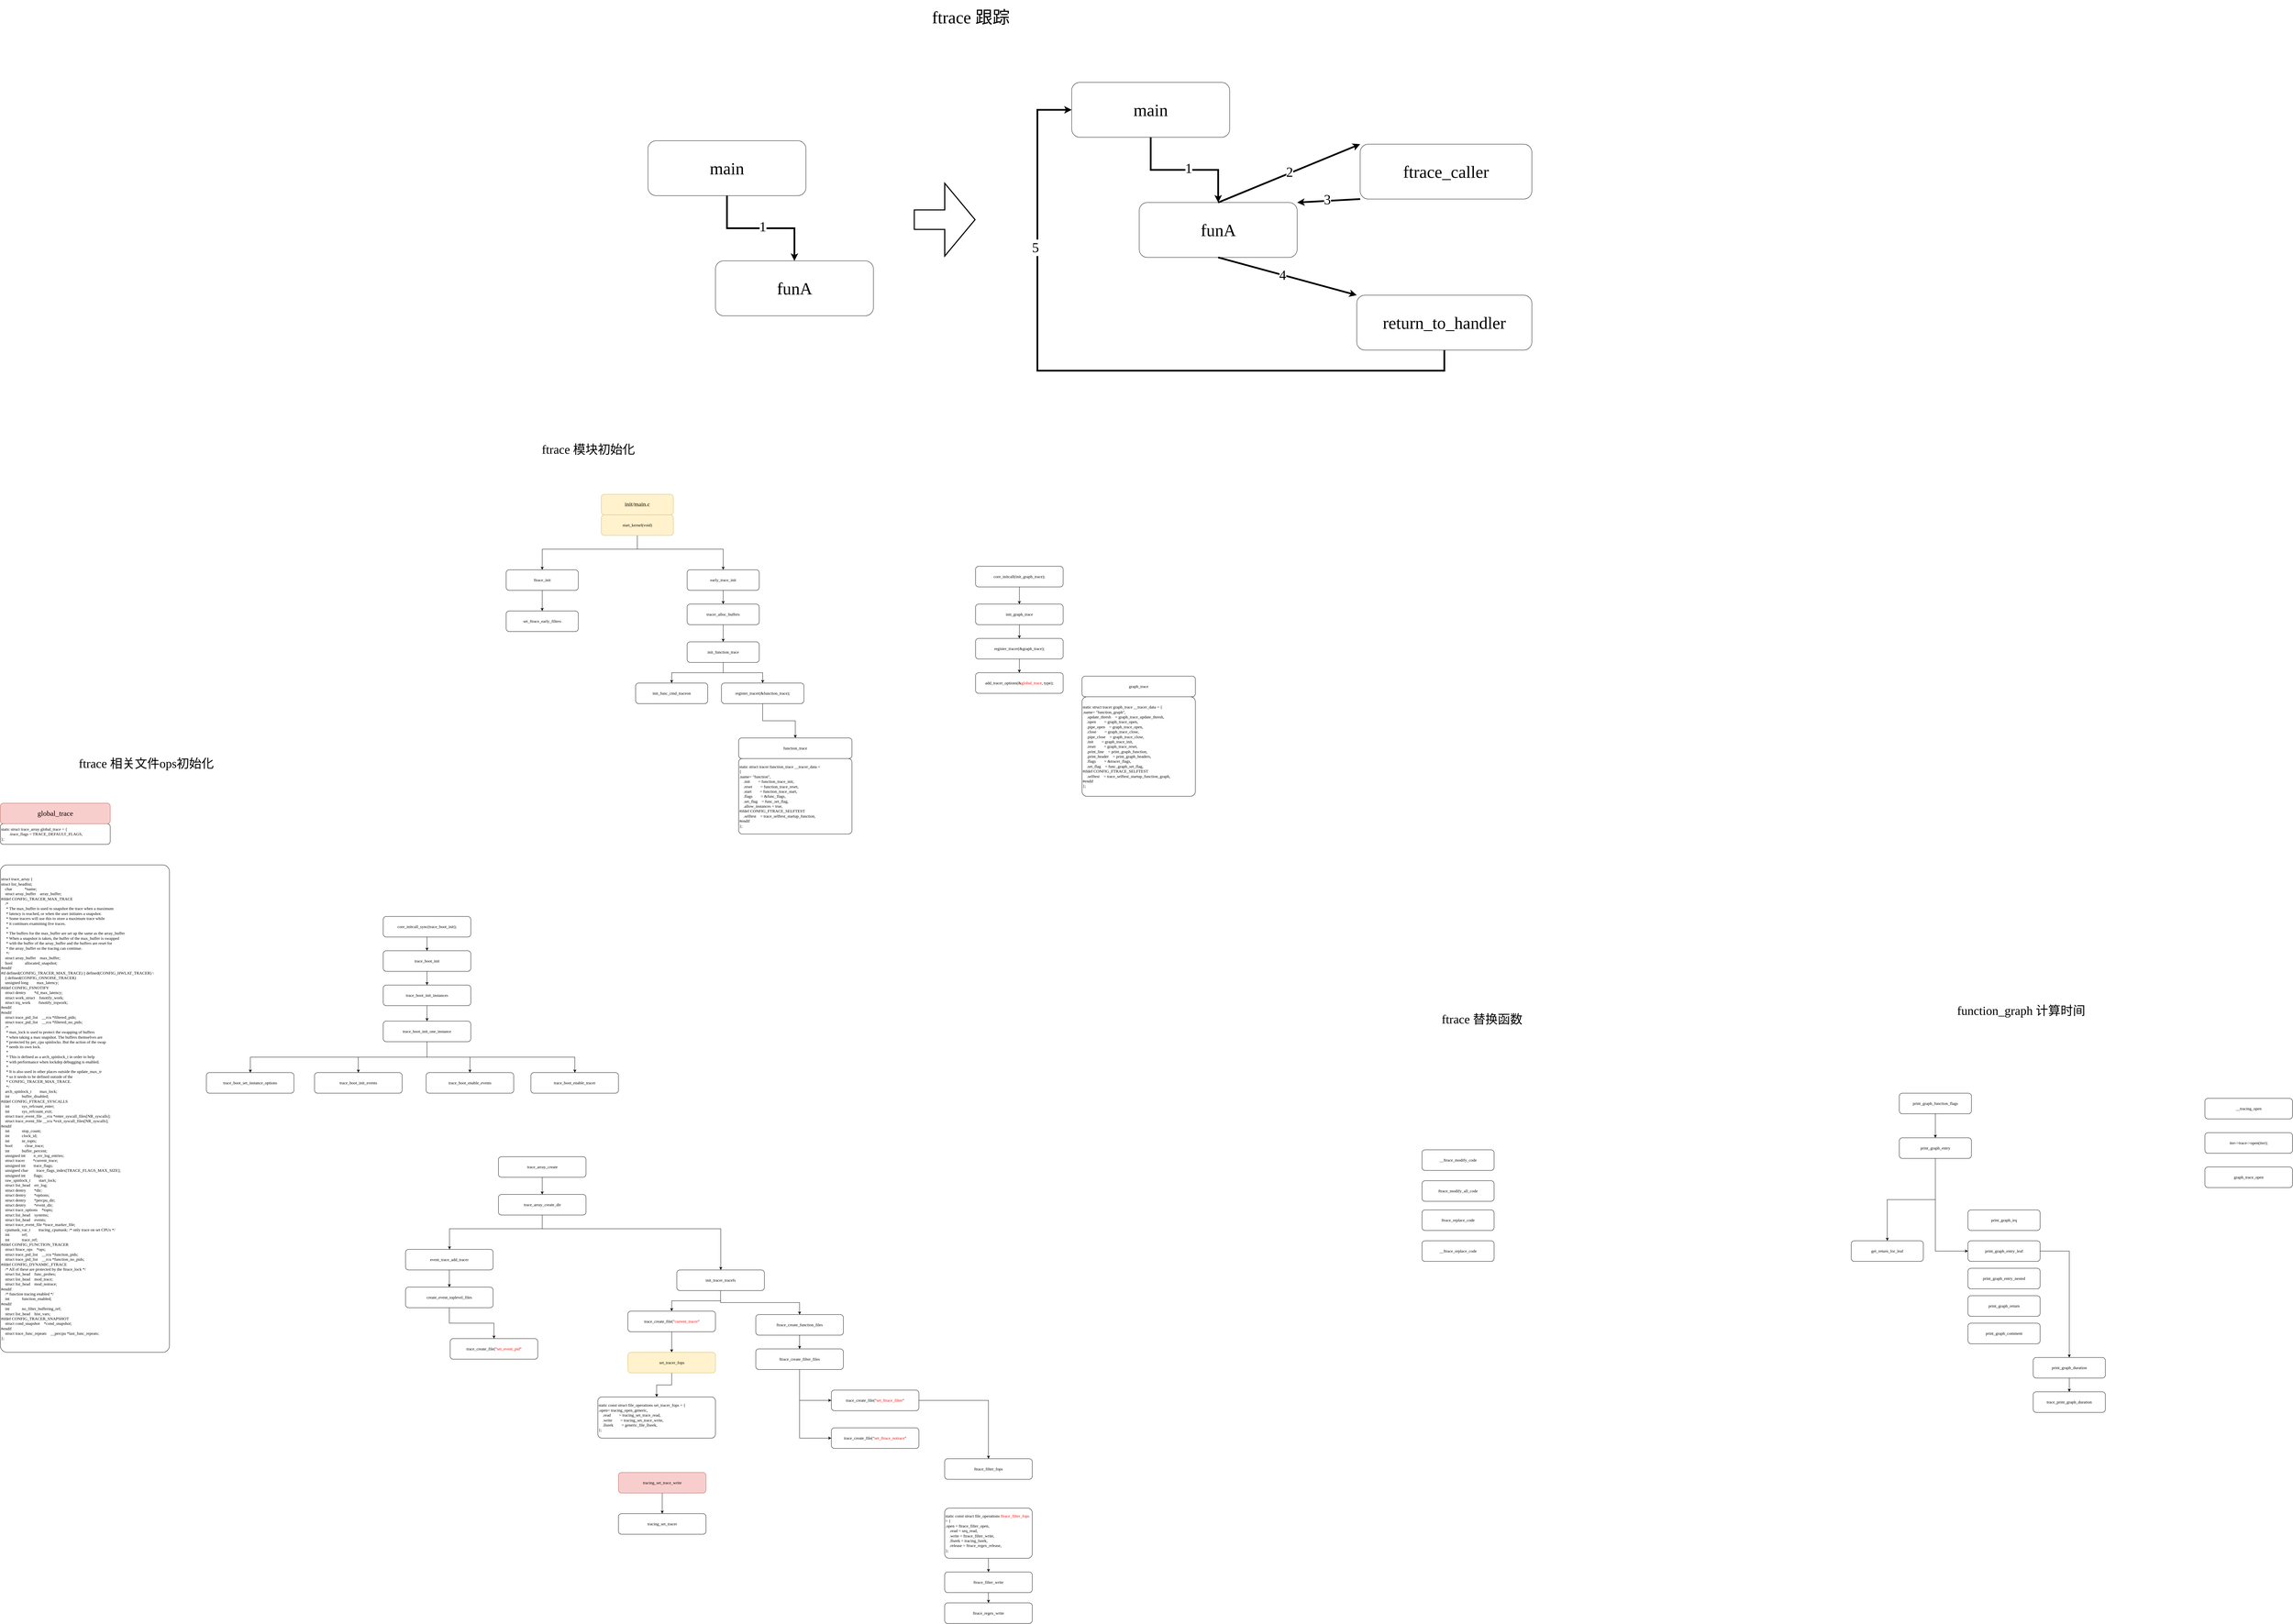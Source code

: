 <mxfile version="21.5.1" type="github">
  <diagram name="第 1 页" id="w4x_2R9_S8eYR8eUu1c0">
    <mxGraphModel dx="5184" dy="4230" grid="1" gridSize="10" guides="1" tooltips="1" connect="1" arrows="1" fold="1" page="1" pageScale="1" pageWidth="827" pageHeight="1169" math="0" shadow="0">
      <root>
        <mxCell id="0" />
        <mxCell id="1" parent="0" />
        <mxCell id="lI0yHoPdUwUrElJfoZzd-93" style="edgeStyle=orthogonalEdgeStyle;rounded=0;orthogonalLoop=1;jettySize=auto;html=1;strokeWidth=5;fontFamily=Verdana;" edge="1" source="lI0yHoPdUwUrElJfoZzd-94" target="lI0yHoPdUwUrElJfoZzd-95" parent="1">
          <mxGeometry relative="1" as="geometry" />
        </mxCell>
        <mxCell id="2c4RRyOylFPwlqXWgiFf-1" value="&lt;div&gt;trace_print_graph_duration&lt;br&gt;&lt;/div&gt;" style="rounded=1;whiteSpace=wrap;html=1;fontFamily=Verdana;" parent="1" vertex="1">
          <mxGeometry x="2380" y="1355" width="210" height="60" as="geometry" />
        </mxCell>
        <mxCell id="2c4RRyOylFPwlqXWgiFf-4" style="edgeStyle=orthogonalEdgeStyle;rounded=0;orthogonalLoop=1;jettySize=auto;html=1;fontFamily=Verdana;" parent="1" source="2c4RRyOylFPwlqXWgiFf-2" target="2c4RRyOylFPwlqXWgiFf-1" edge="1">
          <mxGeometry relative="1" as="geometry" />
        </mxCell>
        <mxCell id="2c4RRyOylFPwlqXWgiFf-2" value="print_graph_duration" style="rounded=1;whiteSpace=wrap;html=1;fontFamily=Verdana;" parent="1" vertex="1">
          <mxGeometry x="2380" y="1255" width="210" height="60" as="geometry" />
        </mxCell>
        <mxCell id="2c4RRyOylFPwlqXWgiFf-3" value="print_graph_irq" style="rounded=1;whiteSpace=wrap;html=1;fontFamily=Verdana;" parent="1" vertex="1">
          <mxGeometry x="2190" y="825" width="210" height="60" as="geometry" />
        </mxCell>
        <mxCell id="2c4RRyOylFPwlqXWgiFf-15" style="edgeStyle=orthogonalEdgeStyle;rounded=0;orthogonalLoop=1;jettySize=auto;html=1;fontFamily=Verdana;" parent="1" source="2c4RRyOylFPwlqXWgiFf-5" target="2c4RRyOylFPwlqXWgiFf-2" edge="1">
          <mxGeometry relative="1" as="geometry">
            <Array as="points">
              <mxPoint x="2485" y="945" />
            </Array>
          </mxGeometry>
        </mxCell>
        <mxCell id="2c4RRyOylFPwlqXWgiFf-5" value="print_graph_entry_leaf" style="rounded=1;whiteSpace=wrap;html=1;fontFamily=Verdana;" parent="1" vertex="1">
          <mxGeometry x="2190" y="915" width="210" height="60" as="geometry" />
        </mxCell>
        <mxCell id="2c4RRyOylFPwlqXWgiFf-6" value="print_graph_entry_nested" style="rounded=1;whiteSpace=wrap;html=1;fontFamily=Verdana;" parent="1" vertex="1">
          <mxGeometry x="2190" y="995" width="210" height="60" as="geometry" />
        </mxCell>
        <mxCell id="2c4RRyOylFPwlqXWgiFf-7" value="print_graph_return" style="rounded=1;whiteSpace=wrap;html=1;fontFamily=Verdana;" parent="1" vertex="1">
          <mxGeometry x="2190" y="1075" width="210" height="60" as="geometry" />
        </mxCell>
        <mxCell id="2c4RRyOylFPwlqXWgiFf-8" value="print_graph_comment" style="rounded=1;whiteSpace=wrap;html=1;fontFamily=Verdana;" parent="1" vertex="1">
          <mxGeometry x="2190" y="1155" width="210" height="60" as="geometry" />
        </mxCell>
        <mxCell id="2c4RRyOylFPwlqXWgiFf-13" style="edgeStyle=orthogonalEdgeStyle;rounded=0;orthogonalLoop=1;jettySize=auto;html=1;fontFamily=Verdana;" parent="1" source="2c4RRyOylFPwlqXWgiFf-9" target="2c4RRyOylFPwlqXWgiFf-10" edge="1">
          <mxGeometry relative="1" as="geometry" />
        </mxCell>
        <mxCell id="2c4RRyOylFPwlqXWgiFf-14" style="edgeStyle=orthogonalEdgeStyle;rounded=0;orthogonalLoop=1;jettySize=auto;html=1;entryX=0;entryY=0.5;entryDx=0;entryDy=0;fontFamily=Verdana;" parent="1" source="2c4RRyOylFPwlqXWgiFf-9" target="2c4RRyOylFPwlqXWgiFf-5" edge="1">
          <mxGeometry relative="1" as="geometry" />
        </mxCell>
        <mxCell id="2c4RRyOylFPwlqXWgiFf-9" value="print_graph_entry" style="rounded=1;whiteSpace=wrap;html=1;fontFamily=Verdana;" parent="1" vertex="1">
          <mxGeometry x="1990" y="615" width="210" height="60" as="geometry" />
        </mxCell>
        <mxCell id="2c4RRyOylFPwlqXWgiFf-10" value="get_return_for_leaf" style="rounded=1;whiteSpace=wrap;html=1;fontFamily=Verdana;" parent="1" vertex="1">
          <mxGeometry x="1850" y="915" width="210" height="60" as="geometry" />
        </mxCell>
        <mxCell id="2c4RRyOylFPwlqXWgiFf-12" style="edgeStyle=orthogonalEdgeStyle;rounded=0;orthogonalLoop=1;jettySize=auto;html=1;fontFamily=Verdana;" parent="1" source="2c4RRyOylFPwlqXWgiFf-11" target="2c4RRyOylFPwlqXWgiFf-9" edge="1">
          <mxGeometry relative="1" as="geometry" />
        </mxCell>
        <mxCell id="2c4RRyOylFPwlqXWgiFf-11" value="print_graph_function_flags" style="rounded=1;whiteSpace=wrap;html=1;fontFamily=Verdana;" parent="1" vertex="1">
          <mxGeometry x="1990" y="485" width="210" height="60" as="geometry" />
        </mxCell>
        <mxCell id="lI0yHoPdUwUrElJfoZzd-84" style="edgeStyle=orthogonalEdgeStyle;rounded=0;orthogonalLoop=1;jettySize=auto;html=1;fontFamily=Verdana;" edge="1" parent="1" source="lI0yHoPdUwUrElJfoZzd-1" target="lI0yHoPdUwUrElJfoZzd-3">
          <mxGeometry relative="1" as="geometry" />
        </mxCell>
        <mxCell id="lI0yHoPdUwUrElJfoZzd-1" value="ftrace_init" style="rounded=1;whiteSpace=wrap;html=1;fontFamily=Verdana;" vertex="1" parent="1">
          <mxGeometry x="-2067" y="-1040" width="210" height="60" as="geometry" />
        </mxCell>
        <mxCell id="lI0yHoPdUwUrElJfoZzd-82" style="edgeStyle=orthogonalEdgeStyle;rounded=0;orthogonalLoop=1;jettySize=auto;html=1;fontFamily=Verdana;" edge="1" parent="1" source="lI0yHoPdUwUrElJfoZzd-2" target="lI0yHoPdUwUrElJfoZzd-1">
          <mxGeometry relative="1" as="geometry">
            <Array as="points">
              <mxPoint x="-1685" y="-1100" />
              <mxPoint x="-1962" y="-1100" />
            </Array>
          </mxGeometry>
        </mxCell>
        <mxCell id="lI0yHoPdUwUrElJfoZzd-83" style="edgeStyle=orthogonalEdgeStyle;rounded=0;orthogonalLoop=1;jettySize=auto;html=1;fontFamily=Verdana;" edge="1" parent="1" source="lI0yHoPdUwUrElJfoZzd-2" target="lI0yHoPdUwUrElJfoZzd-9">
          <mxGeometry relative="1" as="geometry">
            <Array as="points">
              <mxPoint x="-1685" y="-1100" />
              <mxPoint x="-1435" y="-1100" />
            </Array>
          </mxGeometry>
        </mxCell>
        <mxCell id="lI0yHoPdUwUrElJfoZzd-2" value="start_kernel(void)" style="rounded=1;whiteSpace=wrap;html=1;fontFamily=Verdana;fillColor=#fff2cc;strokeColor=#d6b656;" vertex="1" parent="1">
          <mxGeometry x="-1790" y="-1200" width="210" height="60" as="geometry" />
        </mxCell>
        <mxCell id="lI0yHoPdUwUrElJfoZzd-3" value="set_ftrace_early_filters" style="rounded=1;whiteSpace=wrap;html=1;fontFamily=Verdana;" vertex="1" parent="1">
          <mxGeometry x="-2067" y="-920" width="210" height="60" as="geometry" />
        </mxCell>
        <mxCell id="lI0yHoPdUwUrElJfoZzd-72" style="edgeStyle=orthogonalEdgeStyle;rounded=0;orthogonalLoop=1;jettySize=auto;html=1;fontFamily=Verdana;" edge="1" parent="1" source="lI0yHoPdUwUrElJfoZzd-5" target="lI0yHoPdUwUrElJfoZzd-8">
          <mxGeometry relative="1" as="geometry" />
        </mxCell>
        <mxCell id="lI0yHoPdUwUrElJfoZzd-73" style="edgeStyle=orthogonalEdgeStyle;rounded=0;orthogonalLoop=1;jettySize=auto;html=1;fontFamily=Verdana;" edge="1" parent="1" source="lI0yHoPdUwUrElJfoZzd-5" target="lI0yHoPdUwUrElJfoZzd-7">
          <mxGeometry relative="1" as="geometry" />
        </mxCell>
        <mxCell id="lI0yHoPdUwUrElJfoZzd-5" value="init_function_trace" style="rounded=1;whiteSpace=wrap;html=1;fontFamily=Verdana;" vertex="1" parent="1">
          <mxGeometry x="-1540" y="-830" width="210" height="60" as="geometry" />
        </mxCell>
        <mxCell id="lI0yHoPdUwUrElJfoZzd-71" style="edgeStyle=orthogonalEdgeStyle;rounded=0;orthogonalLoop=1;jettySize=auto;html=1;fontFamily=Verdana;" edge="1" parent="1" source="lI0yHoPdUwUrElJfoZzd-6" target="lI0yHoPdUwUrElJfoZzd-5">
          <mxGeometry relative="1" as="geometry" />
        </mxCell>
        <mxCell id="lI0yHoPdUwUrElJfoZzd-6" value="tracer_alloc_buffers" style="rounded=1;whiteSpace=wrap;html=1;fontFamily=Verdana;" vertex="1" parent="1">
          <mxGeometry x="-1540" y="-940" width="210" height="60" as="geometry" />
        </mxCell>
        <mxCell id="lI0yHoPdUwUrElJfoZzd-74" style="edgeStyle=orthogonalEdgeStyle;rounded=0;orthogonalLoop=1;jettySize=auto;html=1;fontFamily=Verdana;" edge="1" parent="1" source="lI0yHoPdUwUrElJfoZzd-7" target="lI0yHoPdUwUrElJfoZzd-13">
          <mxGeometry relative="1" as="geometry" />
        </mxCell>
        <mxCell id="lI0yHoPdUwUrElJfoZzd-7" value="register_tracer(&amp;amp;function_trace);" style="rounded=1;whiteSpace=wrap;html=1;fontFamily=Verdana;" vertex="1" parent="1">
          <mxGeometry x="-1440" y="-710" width="240" height="60" as="geometry" />
        </mxCell>
        <mxCell id="lI0yHoPdUwUrElJfoZzd-8" value="init_func_cmd_traceon" style="rounded=1;whiteSpace=wrap;html=1;fontFamily=Verdana;" vertex="1" parent="1">
          <mxGeometry x="-1690" y="-710" width="210" height="60" as="geometry" />
        </mxCell>
        <mxCell id="lI0yHoPdUwUrElJfoZzd-70" style="edgeStyle=orthogonalEdgeStyle;rounded=0;orthogonalLoop=1;jettySize=auto;html=1;fontFamily=Verdana;" edge="1" parent="1" source="lI0yHoPdUwUrElJfoZzd-9" target="lI0yHoPdUwUrElJfoZzd-6">
          <mxGeometry relative="1" as="geometry" />
        </mxCell>
        <mxCell id="lI0yHoPdUwUrElJfoZzd-9" value="early_trace_init" style="rounded=1;whiteSpace=wrap;html=1;fontFamily=Verdana;" vertex="1" parent="1">
          <mxGeometry x="-1540" y="-1040" width="210" height="60" as="geometry" />
        </mxCell>
        <mxCell id="lI0yHoPdUwUrElJfoZzd-10" value="init/main.c" style="rounded=1;whiteSpace=wrap;html=1;fontFamily=Verdana;fillColor=#fff2cc;strokeColor=#d6b656;fontSize=17;" vertex="1" parent="1">
          <mxGeometry x="-1790" y="-1260" width="210" height="60" as="geometry" />
        </mxCell>
        <mxCell id="lI0yHoPdUwUrElJfoZzd-11" value="&lt;div&gt;static struct tracer function_trace __tracer_data =&lt;/div&gt;&lt;div&gt;{&lt;/div&gt;&lt;div&gt;.name= &quot;function&quot;,&lt;span style=&quot;&quot;&gt;&lt;span style=&quot;white-space: pre;&quot;&gt;&amp;nbsp;&amp;nbsp;&amp;nbsp;&amp;nbsp;&lt;/span&gt;&lt;/span&gt;&lt;span style=&quot;&quot;&gt;&lt;/span&gt;&lt;/div&gt;&lt;div&gt;&lt;span style=&quot;&quot;&gt;&lt;span style=&quot;&quot;&gt;&lt;span style=&quot;white-space: pre;&quot;&gt;&amp;nbsp;&amp;nbsp;&amp;nbsp;&amp;nbsp;&lt;/span&gt;&lt;/span&gt;.init&lt;span style=&quot;&quot;&gt;&lt;span style=&quot;white-space: pre;&quot;&gt;&amp;nbsp;&amp;nbsp;&amp;nbsp;&amp;nbsp;&lt;/span&gt;&lt;span style=&quot;white-space: pre;&quot;&gt;&amp;nbsp;&amp;nbsp;&amp;nbsp;&amp;nbsp;&lt;/span&gt;&lt;/span&gt;= function_trace_init,&lt;/span&gt;&lt;/div&gt;&lt;div&gt;&lt;span style=&quot;&quot;&gt;&lt;span style=&quot;&quot;&gt;&lt;span style=&quot;white-space: pre;&quot;&gt;&amp;nbsp;&amp;nbsp;&amp;nbsp;&amp;nbsp;&lt;/span&gt;&lt;/span&gt;.reset&lt;span style=&quot;&quot;&gt;&lt;span style=&quot;white-space: pre;&quot;&gt;&amp;nbsp;&amp;nbsp;&amp;nbsp;&amp;nbsp;&lt;/span&gt;&lt;span style=&quot;white-space: pre;&quot;&gt;&amp;nbsp;&amp;nbsp;&amp;nbsp;&amp;nbsp;&lt;/span&gt;&lt;/span&gt;= function_trace_reset,&lt;/span&gt;&lt;/div&gt;&lt;div&gt;&lt;span style=&quot;&quot;&gt;&lt;span style=&quot;&quot;&gt;&lt;span style=&quot;white-space: pre;&quot;&gt;&amp;nbsp;&amp;nbsp;&amp;nbsp;&amp;nbsp;&lt;/span&gt;&lt;/span&gt;.start&lt;span style=&quot;&quot;&gt;&lt;span style=&quot;white-space: pre;&quot;&gt;&amp;nbsp;&amp;nbsp;&amp;nbsp;&amp;nbsp;&lt;/span&gt;&lt;span style=&quot;white-space: pre;&quot;&gt;&amp;nbsp;&amp;nbsp;&amp;nbsp;&amp;nbsp;&lt;/span&gt;&lt;/span&gt;= function_trace_start,&lt;/span&gt;&lt;/div&gt;&lt;div&gt;&lt;span style=&quot;&quot;&gt;&lt;span style=&quot;&quot;&gt;&lt;span style=&quot;white-space: pre;&quot;&gt;&amp;nbsp;&amp;nbsp;&amp;nbsp;&amp;nbsp;&lt;/span&gt;&lt;/span&gt;.flags&lt;span style=&quot;&quot;&gt;&lt;span style=&quot;white-space: pre;&quot;&gt;&amp;nbsp;&amp;nbsp;&amp;nbsp;&amp;nbsp;&lt;/span&gt;&lt;span style=&quot;white-space: pre;&quot;&gt;&amp;nbsp;&amp;nbsp;&amp;nbsp;&amp;nbsp;&lt;/span&gt;&lt;/span&gt;= &amp;amp;func_flags,&lt;/span&gt;&lt;/div&gt;&lt;div&gt;&lt;span style=&quot;&quot;&gt;&lt;span style=&quot;&quot;&gt;&lt;span style=&quot;white-space: pre;&quot;&gt;&amp;nbsp;&amp;nbsp;&amp;nbsp;&amp;nbsp;&lt;/span&gt;&lt;/span&gt;.set_flag&lt;span style=&quot;&quot;&gt;&lt;span style=&quot;white-space: pre;&quot;&gt;&amp;nbsp;&amp;nbsp;&amp;nbsp;&amp;nbsp;&lt;/span&gt;&lt;/span&gt;= func_set_flag,&lt;/span&gt;&lt;/div&gt;&lt;div&gt;&lt;span style=&quot;&quot;&gt;&lt;span style=&quot;&quot;&gt;&lt;span style=&quot;white-space: pre;&quot;&gt;&amp;nbsp;&amp;nbsp;&amp;nbsp;&amp;nbsp;&lt;/span&gt;&lt;/span&gt;.allow_instances = true,&lt;/span&gt;&lt;/div&gt;&lt;div&gt;#ifdef CONFIG_FTRACE_SELFTEST&lt;/div&gt;&lt;div&gt;&lt;span style=&quot;&quot;&gt;&lt;span style=&quot;&quot;&gt;&lt;span style=&quot;white-space: pre;&quot;&gt;&amp;nbsp;&amp;nbsp;&amp;nbsp;&amp;nbsp;&lt;/span&gt;&lt;/span&gt;.selftest&lt;span style=&quot;&quot;&gt;&lt;span style=&quot;white-space: pre;&quot;&gt;&amp;nbsp;&amp;nbsp;&amp;nbsp;&amp;nbsp;&lt;/span&gt;&lt;/span&gt;= trace_selftest_startup_function,&lt;/span&gt;&lt;/div&gt;&lt;div&gt;#endif&lt;/div&gt;&lt;div&gt;};&lt;/div&gt;" style="rounded=1;whiteSpace=wrap;html=1;fontFamily=Verdana;align=left;arcSize=5;" vertex="1" parent="1">
          <mxGeometry x="-1390" y="-490" width="330" height="220" as="geometry" />
        </mxCell>
        <mxCell id="lI0yHoPdUwUrElJfoZzd-12" value="&lt;div&gt;static struct tracer graph_trace __tracer_data = {&lt;/div&gt;&lt;div&gt;.name= &quot;function_graph&quot;,&lt;span style=&quot;&quot;&gt;&lt;span style=&quot;white-space: pre;&quot;&gt;&amp;nbsp;&amp;nbsp;&amp;nbsp;&amp;nbsp;&lt;/span&gt;&lt;/span&gt;&lt;span style=&quot;&quot;&gt;&lt;/span&gt;&lt;/div&gt;&lt;div&gt;&lt;span style=&quot;&quot;&gt;&lt;span style=&quot;&quot;&gt;&lt;span style=&quot;white-space: pre;&quot;&gt;&amp;nbsp;&amp;nbsp;&amp;nbsp;&amp;nbsp;&lt;/span&gt;&lt;/span&gt;.update_thresh&lt;span style=&quot;&quot;&gt;&lt;span style=&quot;white-space: pre;&quot;&gt;&amp;nbsp;&amp;nbsp;&amp;nbsp;&amp;nbsp;&lt;/span&gt;&lt;/span&gt;= graph_trace_update_thresh,&lt;/span&gt;&lt;/div&gt;&lt;div&gt;&lt;span style=&quot;&quot;&gt;&lt;span style=&quot;&quot;&gt;&lt;span style=&quot;white-space: pre;&quot;&gt;&amp;nbsp;&amp;nbsp;&amp;nbsp;&amp;nbsp;&lt;/span&gt;&lt;/span&gt;.open&lt;span style=&quot;&quot;&gt;&lt;span style=&quot;white-space: pre;&quot;&gt;&amp;nbsp;&amp;nbsp;&amp;nbsp;&amp;nbsp;&lt;/span&gt;&lt;span style=&quot;white-space: pre;&quot;&gt;&amp;nbsp;&amp;nbsp;&amp;nbsp;&amp;nbsp;&lt;/span&gt;&lt;/span&gt;= graph_trace_open,&lt;/span&gt;&lt;/div&gt;&lt;div&gt;&lt;span style=&quot;&quot;&gt;&lt;span style=&quot;&quot;&gt;&lt;span style=&quot;white-space: pre;&quot;&gt;&amp;nbsp;&amp;nbsp;&amp;nbsp;&amp;nbsp;&lt;/span&gt;&lt;/span&gt;.pipe_open&lt;span style=&quot;&quot;&gt;&lt;span style=&quot;white-space: pre;&quot;&gt;&amp;nbsp;&amp;nbsp;&amp;nbsp;&amp;nbsp;&lt;/span&gt;&lt;/span&gt;= graph_trace_open,&lt;/span&gt;&lt;/div&gt;&lt;div&gt;&lt;span style=&quot;&quot;&gt;&lt;span style=&quot;&quot;&gt;&lt;span style=&quot;white-space: pre;&quot;&gt;&amp;nbsp;&amp;nbsp;&amp;nbsp;&amp;nbsp;&lt;/span&gt;&lt;/span&gt;.close&lt;span style=&quot;&quot;&gt;&lt;span style=&quot;white-space: pre;&quot;&gt;&amp;nbsp;&amp;nbsp;&amp;nbsp;&amp;nbsp;&lt;/span&gt;&lt;span style=&quot;white-space: pre;&quot;&gt;&amp;nbsp;&amp;nbsp;&amp;nbsp;&amp;nbsp;&lt;/span&gt;&lt;/span&gt;= graph_trace_close,&lt;/span&gt;&lt;/div&gt;&lt;div&gt;&lt;span style=&quot;&quot;&gt;&lt;span style=&quot;&quot;&gt;&lt;span style=&quot;white-space: pre;&quot;&gt;&amp;nbsp;&amp;nbsp;&amp;nbsp;&amp;nbsp;&lt;/span&gt;&lt;/span&gt;.pipe_close&lt;span style=&quot;&quot;&gt;&lt;span style=&quot;white-space: pre;&quot;&gt;&amp;nbsp;&amp;nbsp;&amp;nbsp;&amp;nbsp;&lt;/span&gt;&lt;/span&gt;= graph_trace_close,&lt;/span&gt;&lt;/div&gt;&lt;div&gt;&lt;span style=&quot;&quot;&gt;&lt;span style=&quot;&quot;&gt;&lt;span style=&quot;white-space: pre;&quot;&gt;&amp;nbsp;&amp;nbsp;&amp;nbsp;&amp;nbsp;&lt;/span&gt;&lt;/span&gt;.init&lt;span style=&quot;&quot;&gt;&lt;span style=&quot;white-space: pre;&quot;&gt;&amp;nbsp;&amp;nbsp;&amp;nbsp;&amp;nbsp;&lt;/span&gt;&lt;span style=&quot;white-space: pre;&quot;&gt;&amp;nbsp;&amp;nbsp;&amp;nbsp;&amp;nbsp;&lt;/span&gt;&lt;/span&gt;= graph_trace_init,&lt;/span&gt;&lt;/div&gt;&lt;div&gt;&lt;span style=&quot;&quot;&gt;&lt;span style=&quot;&quot;&gt;&lt;span style=&quot;white-space: pre;&quot;&gt;&amp;nbsp;&amp;nbsp;&amp;nbsp;&amp;nbsp;&lt;/span&gt;&lt;/span&gt;.reset&lt;span style=&quot;&quot;&gt;&lt;span style=&quot;white-space: pre;&quot;&gt;&amp;nbsp;&amp;nbsp;&amp;nbsp;&amp;nbsp;&lt;/span&gt;&lt;span style=&quot;white-space: pre;&quot;&gt;&amp;nbsp;&amp;nbsp;&amp;nbsp;&amp;nbsp;&lt;/span&gt;&lt;/span&gt;= graph_trace_reset,&lt;/span&gt;&lt;/div&gt;&lt;div&gt;&lt;span style=&quot;&quot;&gt;&lt;span style=&quot;&quot;&gt;&lt;span style=&quot;white-space: pre;&quot;&gt;&amp;nbsp;&amp;nbsp;&amp;nbsp;&amp;nbsp;&lt;/span&gt;&lt;/span&gt;.print_line&lt;span style=&quot;&quot;&gt;&lt;span style=&quot;white-space: pre;&quot;&gt;&amp;nbsp;&amp;nbsp;&amp;nbsp;&amp;nbsp;&lt;/span&gt;&lt;/span&gt;= print_graph_function,&lt;/span&gt;&lt;/div&gt;&lt;div&gt;&lt;span style=&quot;&quot;&gt;&lt;span style=&quot;&quot;&gt;&lt;span style=&quot;white-space: pre;&quot;&gt;&amp;nbsp;&amp;nbsp;&amp;nbsp;&amp;nbsp;&lt;/span&gt;&lt;/span&gt;.print_header&lt;span style=&quot;&quot;&gt;&lt;span style=&quot;white-space: pre;&quot;&gt;&amp;nbsp;&amp;nbsp;&amp;nbsp;&amp;nbsp;&lt;/span&gt;&lt;/span&gt;= print_graph_headers,&lt;/span&gt;&lt;/div&gt;&lt;div&gt;&lt;span style=&quot;&quot;&gt;&lt;span style=&quot;&quot;&gt;&lt;span style=&quot;white-space: pre;&quot;&gt;&amp;nbsp;&amp;nbsp;&amp;nbsp;&amp;nbsp;&lt;/span&gt;&lt;/span&gt;.flags&lt;span style=&quot;&quot;&gt;&lt;span style=&quot;white-space: pre;&quot;&gt;&amp;nbsp;&amp;nbsp;&amp;nbsp;&amp;nbsp;&lt;/span&gt;&lt;span style=&quot;white-space: pre;&quot;&gt;&amp;nbsp;&amp;nbsp;&amp;nbsp;&amp;nbsp;&lt;/span&gt;&lt;/span&gt;= &amp;amp;tracer_flags,&lt;/span&gt;&lt;/div&gt;&lt;div&gt;&lt;span style=&quot;&quot;&gt;&lt;span style=&quot;&quot;&gt;&lt;span style=&quot;white-space: pre;&quot;&gt;&amp;nbsp;&amp;nbsp;&amp;nbsp;&amp;nbsp;&lt;/span&gt;&lt;/span&gt;.set_flag&lt;span style=&quot;&quot;&gt;&lt;span style=&quot;white-space: pre;&quot;&gt;&amp;nbsp;&amp;nbsp;&amp;nbsp;&amp;nbsp;&lt;/span&gt;&lt;/span&gt;= func_graph_set_flag,&lt;/span&gt;&lt;/div&gt;&lt;div&gt;#ifdef CONFIG_FTRACE_SELFTEST&lt;/div&gt;&lt;div&gt;&lt;span style=&quot;&quot;&gt;&lt;span style=&quot;&quot;&gt;&lt;span style=&quot;white-space: pre;&quot;&gt;&amp;nbsp;&amp;nbsp;&amp;nbsp;&amp;nbsp;&lt;/span&gt;&lt;/span&gt;.selftest&lt;span style=&quot;&quot;&gt;&lt;span style=&quot;white-space: pre;&quot;&gt;&amp;nbsp;&amp;nbsp;&amp;nbsp;&amp;nbsp;&lt;/span&gt;&lt;/span&gt;= trace_selftest_startup_function_graph,&lt;/span&gt;&lt;/div&gt;&lt;div&gt;#endif&lt;/div&gt;&lt;div&gt;};&lt;/div&gt;" style="rounded=1;whiteSpace=wrap;html=1;fontFamily=Verdana;align=left;arcSize=5;" vertex="1" parent="1">
          <mxGeometry x="-390" y="-670" width="330" height="290" as="geometry" />
        </mxCell>
        <mxCell id="lI0yHoPdUwUrElJfoZzd-13" value="function_trace" style="rounded=1;whiteSpace=wrap;html=1;fontFamily=Verdana;" vertex="1" parent="1">
          <mxGeometry x="-1390" y="-550" width="330" height="60" as="geometry" />
        </mxCell>
        <mxCell id="lI0yHoPdUwUrElJfoZzd-14" value="graph_trace" style="rounded=1;whiteSpace=wrap;html=1;fontFamily=Verdana;" vertex="1" parent="1">
          <mxGeometry x="-390" y="-730" width="330" height="60" as="geometry" />
        </mxCell>
        <mxCell id="lI0yHoPdUwUrElJfoZzd-78" style="edgeStyle=orthogonalEdgeStyle;rounded=0;orthogonalLoop=1;jettySize=auto;html=1;fontFamily=Verdana;" edge="1" parent="1" source="lI0yHoPdUwUrElJfoZzd-15" target="lI0yHoPdUwUrElJfoZzd-18">
          <mxGeometry relative="1" as="geometry" />
        </mxCell>
        <mxCell id="lI0yHoPdUwUrElJfoZzd-15" value="register_tracer(&amp;amp;graph_trace);" style="rounded=1;whiteSpace=wrap;html=1;fontFamily=Verdana;" vertex="1" parent="1">
          <mxGeometry x="-700" y="-840" width="255" height="60" as="geometry" />
        </mxCell>
        <mxCell id="lI0yHoPdUwUrElJfoZzd-77" style="edgeStyle=orthogonalEdgeStyle;rounded=0;orthogonalLoop=1;jettySize=auto;html=1;fontFamily=Verdana;" edge="1" parent="1" source="lI0yHoPdUwUrElJfoZzd-16" target="lI0yHoPdUwUrElJfoZzd-15">
          <mxGeometry relative="1" as="geometry" />
        </mxCell>
        <mxCell id="lI0yHoPdUwUrElJfoZzd-16" value="init_graph_trace" style="rounded=1;whiteSpace=wrap;html=1;fontFamily=Verdana;" vertex="1" parent="1">
          <mxGeometry x="-700" y="-940" width="255" height="60" as="geometry" />
        </mxCell>
        <mxCell id="lI0yHoPdUwUrElJfoZzd-76" style="edgeStyle=orthogonalEdgeStyle;rounded=0;orthogonalLoop=1;jettySize=auto;html=1;fontFamily=Verdana;" edge="1" parent="1" source="lI0yHoPdUwUrElJfoZzd-17" target="lI0yHoPdUwUrElJfoZzd-16">
          <mxGeometry relative="1" as="geometry" />
        </mxCell>
        <mxCell id="lI0yHoPdUwUrElJfoZzd-17" value="core_initcall(init_graph_trace);" style="rounded=1;whiteSpace=wrap;html=1;fontFamily=Verdana;" vertex="1" parent="1">
          <mxGeometry x="-700" y="-1050" width="255" height="60" as="geometry" />
        </mxCell>
        <mxCell id="lI0yHoPdUwUrElJfoZzd-18" value="add_tracer_options(&amp;amp;&lt;font color=&quot;#ff0000&quot;&gt;global_trace&lt;/font&gt;, type);" style="rounded=1;whiteSpace=wrap;html=1;fontFamily=Verdana;" vertex="1" parent="1">
          <mxGeometry x="-700" y="-740" width="255" height="60" as="geometry" />
        </mxCell>
        <mxCell id="lI0yHoPdUwUrElJfoZzd-47" style="edgeStyle=orthogonalEdgeStyle;rounded=0;orthogonalLoop=1;jettySize=auto;html=1;fontFamily=Verdana;" edge="1" parent="1" source="lI0yHoPdUwUrElJfoZzd-19" target="lI0yHoPdUwUrElJfoZzd-26">
          <mxGeometry relative="1" as="geometry" />
        </mxCell>
        <mxCell id="lI0yHoPdUwUrElJfoZzd-48" style="edgeStyle=orthogonalEdgeStyle;rounded=0;orthogonalLoop=1;jettySize=auto;html=1;fontFamily=Verdana;" edge="1" parent="1" source="lI0yHoPdUwUrElJfoZzd-19" target="lI0yHoPdUwUrElJfoZzd-29">
          <mxGeometry relative="1" as="geometry" />
        </mxCell>
        <mxCell id="lI0yHoPdUwUrElJfoZzd-19" value="init_tracer_tracefs" style="rounded=1;whiteSpace=wrap;html=1;fontFamily=Verdana;" vertex="1" parent="1">
          <mxGeometry x="-1570" y="1000" width="255" height="60" as="geometry" />
        </mxCell>
        <mxCell id="lI0yHoPdUwUrElJfoZzd-45" style="edgeStyle=orthogonalEdgeStyle;rounded=0;orthogonalLoop=1;jettySize=auto;html=1;fontFamily=Verdana;" edge="1" parent="1" source="lI0yHoPdUwUrElJfoZzd-21" target="lI0yHoPdUwUrElJfoZzd-22">
          <mxGeometry relative="1" as="geometry" />
        </mxCell>
        <mxCell id="lI0yHoPdUwUrElJfoZzd-21" value="create_event_toplevel_files" style="rounded=1;whiteSpace=wrap;html=1;fontFamily=Verdana;" vertex="1" parent="1">
          <mxGeometry x="-2360" y="1050" width="255" height="60" as="geometry" />
        </mxCell>
        <mxCell id="lI0yHoPdUwUrElJfoZzd-22" value="trace_create_file(&quot;&lt;font color=&quot;#ff0000&quot;&gt;set_event_pid&lt;/font&gt;&quot;" style="rounded=1;whiteSpace=wrap;html=1;fontFamily=Verdana;" vertex="1" parent="1">
          <mxGeometry x="-2230" y="1200" width="255" height="60" as="geometry" />
        </mxCell>
        <mxCell id="lI0yHoPdUwUrElJfoZzd-23" value="trace_create_file(&quot;&lt;font color=&quot;#ff0000&quot;&gt;set_ftrace_notrace&lt;/font&gt;&quot;" style="rounded=1;whiteSpace=wrap;html=1;fontFamily=Verdana;" vertex="1" parent="1">
          <mxGeometry x="-1120" y="1460" width="255" height="60" as="geometry" />
        </mxCell>
        <mxCell id="lI0yHoPdUwUrElJfoZzd-52" style="edgeStyle=orthogonalEdgeStyle;rounded=0;orthogonalLoop=1;jettySize=auto;html=1;entryX=0;entryY=0.5;entryDx=0;entryDy=0;fontFamily=Verdana;" edge="1" parent="1" source="lI0yHoPdUwUrElJfoZzd-24" target="lI0yHoPdUwUrElJfoZzd-25">
          <mxGeometry relative="1" as="geometry" />
        </mxCell>
        <mxCell id="lI0yHoPdUwUrElJfoZzd-53" style="edgeStyle=orthogonalEdgeStyle;rounded=0;orthogonalLoop=1;jettySize=auto;html=1;entryX=0;entryY=0.5;entryDx=0;entryDy=0;fontFamily=Verdana;" edge="1" parent="1" source="lI0yHoPdUwUrElJfoZzd-24" target="lI0yHoPdUwUrElJfoZzd-23">
          <mxGeometry relative="1" as="geometry" />
        </mxCell>
        <mxCell id="lI0yHoPdUwUrElJfoZzd-24" value="ftrace_create_filter_files" style="rounded=1;whiteSpace=wrap;html=1;fontFamily=Verdana;" vertex="1" parent="1">
          <mxGeometry x="-1340" y="1230" width="255" height="60" as="geometry" />
        </mxCell>
        <mxCell id="lI0yHoPdUwUrElJfoZzd-115" style="edgeStyle=orthogonalEdgeStyle;rounded=0;orthogonalLoop=1;jettySize=auto;html=1;" edge="1" parent="1" source="lI0yHoPdUwUrElJfoZzd-25" target="lI0yHoPdUwUrElJfoZzd-114">
          <mxGeometry relative="1" as="geometry" />
        </mxCell>
        <mxCell id="lI0yHoPdUwUrElJfoZzd-25" value="trace_create_file(&quot;&lt;font color=&quot;#ff0000&quot;&gt;set_ftrace_filter&lt;/font&gt;&quot;" style="rounded=1;whiteSpace=wrap;html=1;fontFamily=Verdana;" vertex="1" parent="1">
          <mxGeometry x="-1120" y="1350" width="255" height="60" as="geometry" />
        </mxCell>
        <mxCell id="lI0yHoPdUwUrElJfoZzd-57" style="edgeStyle=orthogonalEdgeStyle;rounded=0;orthogonalLoop=1;jettySize=auto;html=1;fontFamily=Verdana;" edge="1" parent="1" source="lI0yHoPdUwUrElJfoZzd-26" target="lI0yHoPdUwUrElJfoZzd-56">
          <mxGeometry relative="1" as="geometry" />
        </mxCell>
        <mxCell id="lI0yHoPdUwUrElJfoZzd-26" value="trace_create_file(&quot;&lt;font color=&quot;#ff0000&quot;&gt;current_tracer&lt;/font&gt;&quot;" style="rounded=1;whiteSpace=wrap;html=1;fontFamily=Verdana;" vertex="1" parent="1">
          <mxGeometry x="-1712.5" y="1120" width="255" height="60" as="geometry" />
        </mxCell>
        <mxCell id="lI0yHoPdUwUrElJfoZzd-44" style="edgeStyle=orthogonalEdgeStyle;rounded=0;orthogonalLoop=1;jettySize=auto;html=1;entryX=0.5;entryY=0;entryDx=0;entryDy=0;fontFamily=Verdana;" edge="1" parent="1" source="lI0yHoPdUwUrElJfoZzd-27" target="lI0yHoPdUwUrElJfoZzd-21">
          <mxGeometry relative="1" as="geometry" />
        </mxCell>
        <mxCell id="lI0yHoPdUwUrElJfoZzd-27" value="event_trace_add_tracer" style="rounded=1;whiteSpace=wrap;html=1;fontFamily=Verdana;" vertex="1" parent="1">
          <mxGeometry x="-2360" y="940" width="255" height="60" as="geometry" />
        </mxCell>
        <mxCell id="lI0yHoPdUwUrElJfoZzd-43" style="edgeStyle=orthogonalEdgeStyle;rounded=0;orthogonalLoop=1;jettySize=auto;html=1;fontFamily=Verdana;" edge="1" parent="1" source="lI0yHoPdUwUrElJfoZzd-28" target="lI0yHoPdUwUrElJfoZzd-27">
          <mxGeometry relative="1" as="geometry">
            <Array as="points">
              <mxPoint x="-1962" y="880" />
              <mxPoint x="-2232" y="880" />
            </Array>
          </mxGeometry>
        </mxCell>
        <mxCell id="lI0yHoPdUwUrElJfoZzd-46" style="edgeStyle=orthogonalEdgeStyle;rounded=0;orthogonalLoop=1;jettySize=auto;html=1;fontFamily=Verdana;" edge="1" parent="1" source="lI0yHoPdUwUrElJfoZzd-28" target="lI0yHoPdUwUrElJfoZzd-19">
          <mxGeometry relative="1" as="geometry">
            <Array as="points">
              <mxPoint x="-1962" y="880" />
              <mxPoint x="-1442" y="880" />
            </Array>
          </mxGeometry>
        </mxCell>
        <mxCell id="lI0yHoPdUwUrElJfoZzd-28" value="trace_array_create_dir" style="rounded=1;whiteSpace=wrap;html=1;fontFamily=Verdana;" vertex="1" parent="1">
          <mxGeometry x="-2089.5" y="780" width="255" height="60" as="geometry" />
        </mxCell>
        <mxCell id="lI0yHoPdUwUrElJfoZzd-50" style="edgeStyle=orthogonalEdgeStyle;rounded=0;orthogonalLoop=1;jettySize=auto;html=1;fontFamily=Verdana;" edge="1" parent="1" source="lI0yHoPdUwUrElJfoZzd-29" target="lI0yHoPdUwUrElJfoZzd-24">
          <mxGeometry relative="1" as="geometry" />
        </mxCell>
        <mxCell id="lI0yHoPdUwUrElJfoZzd-29" value="ftrace_create_function_files" style="rounded=1;whiteSpace=wrap;html=1;fontFamily=Verdana;" vertex="1" parent="1">
          <mxGeometry x="-1340" y="1130" width="255" height="60" as="geometry" />
        </mxCell>
        <mxCell id="lI0yHoPdUwUrElJfoZzd-42" style="edgeStyle=orthogonalEdgeStyle;rounded=0;orthogonalLoop=1;jettySize=auto;html=1;fontFamily=Verdana;" edge="1" parent="1" source="lI0yHoPdUwUrElJfoZzd-31" target="lI0yHoPdUwUrElJfoZzd-28">
          <mxGeometry relative="1" as="geometry" />
        </mxCell>
        <mxCell id="lI0yHoPdUwUrElJfoZzd-31" value="trace_array_create" style="rounded=1;whiteSpace=wrap;html=1;fontFamily=Verdana;" vertex="1" parent="1">
          <mxGeometry x="-2089.5" y="670" width="255" height="60" as="geometry" />
        </mxCell>
        <mxCell id="lI0yHoPdUwUrElJfoZzd-65" style="edgeStyle=orthogonalEdgeStyle;rounded=0;orthogonalLoop=1;jettySize=auto;html=1;fontFamily=Verdana;" edge="1" parent="1" source="lI0yHoPdUwUrElJfoZzd-33" target="lI0yHoPdUwUrElJfoZzd-36">
          <mxGeometry relative="1" as="geometry" />
        </mxCell>
        <mxCell id="lI0yHoPdUwUrElJfoZzd-33" value="trace_boot_init_instances" style="rounded=1;whiteSpace=wrap;html=1;fontFamily=Verdana;" vertex="1" parent="1">
          <mxGeometry x="-2425" y="170" width="255" height="60" as="geometry" />
        </mxCell>
        <mxCell id="lI0yHoPdUwUrElJfoZzd-64" style="edgeStyle=orthogonalEdgeStyle;rounded=0;orthogonalLoop=1;jettySize=auto;html=1;fontFamily=Verdana;" edge="1" parent="1" source="lI0yHoPdUwUrElJfoZzd-34" target="lI0yHoPdUwUrElJfoZzd-33">
          <mxGeometry relative="1" as="geometry" />
        </mxCell>
        <mxCell id="lI0yHoPdUwUrElJfoZzd-34" value="trace_boot_init" style="rounded=1;whiteSpace=wrap;html=1;fontFamily=Verdana;" vertex="1" parent="1">
          <mxGeometry x="-2425" y="70" width="255" height="60" as="geometry" />
        </mxCell>
        <mxCell id="lI0yHoPdUwUrElJfoZzd-63" style="edgeStyle=orthogonalEdgeStyle;rounded=0;orthogonalLoop=1;jettySize=auto;html=1;fontFamily=Verdana;" edge="1" parent="1" source="lI0yHoPdUwUrElJfoZzd-35" target="lI0yHoPdUwUrElJfoZzd-34">
          <mxGeometry relative="1" as="geometry" />
        </mxCell>
        <mxCell id="lI0yHoPdUwUrElJfoZzd-35" value="core_initcall_sync(trace_boot_init);" style="rounded=1;whiteSpace=wrap;html=1;fontFamily=Verdana;" vertex="1" parent="1">
          <mxGeometry x="-2425" y="-30" width="255" height="60" as="geometry" />
        </mxCell>
        <mxCell id="lI0yHoPdUwUrElJfoZzd-66" style="edgeStyle=orthogonalEdgeStyle;rounded=0;orthogonalLoop=1;jettySize=auto;html=1;fontFamily=Verdana;" edge="1" parent="1" source="lI0yHoPdUwUrElJfoZzd-36" target="lI0yHoPdUwUrElJfoZzd-38">
          <mxGeometry relative="1" as="geometry">
            <Array as="points">
              <mxPoint x="-2297" y="380" />
              <mxPoint x="-2812" y="380" />
            </Array>
          </mxGeometry>
        </mxCell>
        <mxCell id="lI0yHoPdUwUrElJfoZzd-67" style="edgeStyle=orthogonalEdgeStyle;rounded=0;orthogonalLoop=1;jettySize=auto;html=1;fontFamily=Verdana;" edge="1" parent="1" source="lI0yHoPdUwUrElJfoZzd-36" target="lI0yHoPdUwUrElJfoZzd-39">
          <mxGeometry relative="1" as="geometry" />
        </mxCell>
        <mxCell id="lI0yHoPdUwUrElJfoZzd-68" style="edgeStyle=orthogonalEdgeStyle;rounded=0;orthogonalLoop=1;jettySize=auto;html=1;fontFamily=Verdana;" edge="1" parent="1" source="lI0yHoPdUwUrElJfoZzd-36" target="lI0yHoPdUwUrElJfoZzd-40">
          <mxGeometry relative="1" as="geometry" />
        </mxCell>
        <mxCell id="lI0yHoPdUwUrElJfoZzd-69" style="edgeStyle=orthogonalEdgeStyle;rounded=0;orthogonalLoop=1;jettySize=auto;html=1;fontFamily=Verdana;" edge="1" parent="1" source="lI0yHoPdUwUrElJfoZzd-36" target="lI0yHoPdUwUrElJfoZzd-41">
          <mxGeometry relative="1" as="geometry">
            <Array as="points">
              <mxPoint x="-2297" y="380" />
              <mxPoint x="-1867" y="380" />
            </Array>
          </mxGeometry>
        </mxCell>
        <mxCell id="lI0yHoPdUwUrElJfoZzd-36" value="trace_boot_init_one_instance" style="rounded=1;whiteSpace=wrap;html=1;fontFamily=Verdana;" vertex="1" parent="1">
          <mxGeometry x="-2425" y="275" width="255" height="60" as="geometry" />
        </mxCell>
        <mxCell id="lI0yHoPdUwUrElJfoZzd-38" value="trace_boot_set_instance_options" style="rounded=1;whiteSpace=wrap;html=1;fontFamily=Verdana;" vertex="1" parent="1">
          <mxGeometry x="-2940" y="425" width="255" height="60" as="geometry" />
        </mxCell>
        <mxCell id="lI0yHoPdUwUrElJfoZzd-39" value="trace_boot_init_events" style="rounded=1;whiteSpace=wrap;html=1;fontFamily=Verdana;" vertex="1" parent="1">
          <mxGeometry x="-2625" y="425" width="255" height="60" as="geometry" />
        </mxCell>
        <mxCell id="lI0yHoPdUwUrElJfoZzd-40" value="trace_boot_enable_events" style="rounded=1;whiteSpace=wrap;html=1;fontFamily=Verdana;" vertex="1" parent="1">
          <mxGeometry x="-2300" y="425" width="255" height="60" as="geometry" />
        </mxCell>
        <mxCell id="lI0yHoPdUwUrElJfoZzd-41" value="trace_boot_enable_tracer" style="rounded=1;whiteSpace=wrap;html=1;fontFamily=Verdana;" vertex="1" parent="1">
          <mxGeometry x="-1995" y="425" width="255" height="60" as="geometry" />
        </mxCell>
        <mxCell id="lI0yHoPdUwUrElJfoZzd-54" value="&lt;div&gt;static const struct file_operations set_tracer_fops = {&lt;/div&gt;&lt;div&gt;.open= tracing_open_generic,&lt;span style=&quot;&quot;&gt;&lt;span style=&quot;white-space: pre;&quot;&gt;&amp;nbsp;&amp;nbsp;&amp;nbsp;&amp;nbsp;&lt;/span&gt;&lt;/span&gt;&lt;span style=&quot;&quot;&gt;&lt;/span&gt;&lt;/div&gt;&lt;div&gt;&lt;span style=&quot;&quot;&gt;&lt;span style=&quot;&quot;&gt;&lt;span style=&quot;white-space: pre;&quot;&gt;&amp;nbsp;&amp;nbsp;&amp;nbsp;&amp;nbsp;&lt;/span&gt;&lt;/span&gt;.read&lt;span style=&quot;&quot;&gt;&lt;span style=&quot;white-space: pre;&quot;&gt;&amp;nbsp;&amp;nbsp;&amp;nbsp;&amp;nbsp;&lt;/span&gt;&lt;span style=&quot;white-space: pre;&quot;&gt;&amp;nbsp;&amp;nbsp;&amp;nbsp;&amp;nbsp;&lt;/span&gt;&lt;/span&gt;= tracing_set_trace_read,&lt;/span&gt;&lt;/div&gt;&lt;div&gt;&lt;span style=&quot;&quot;&gt;&lt;span style=&quot;&quot;&gt;&lt;span style=&quot;white-space: pre;&quot;&gt;&amp;nbsp;&amp;nbsp;&amp;nbsp;&amp;nbsp;&lt;/span&gt;&lt;/span&gt;.write&lt;span style=&quot;&quot;&gt;&lt;span style=&quot;white-space: pre;&quot;&gt;&amp;nbsp;&amp;nbsp;&amp;nbsp;&amp;nbsp;&lt;/span&gt;&lt;span style=&quot;white-space: pre;&quot;&gt;&amp;nbsp;&amp;nbsp;&amp;nbsp;&amp;nbsp;&lt;/span&gt;&lt;/span&gt;= tracing_set_trace_write,&lt;/span&gt;&lt;/div&gt;&lt;div&gt;&lt;span style=&quot;&quot;&gt;&lt;span style=&quot;&quot;&gt;&lt;span style=&quot;white-space: pre;&quot;&gt;&amp;nbsp;&amp;nbsp;&amp;nbsp;&amp;nbsp;&lt;/span&gt;&lt;/span&gt;.llseek&lt;span style=&quot;&quot;&gt;&lt;span style=&quot;white-space: pre;&quot;&gt;&amp;nbsp;&amp;nbsp;&amp;nbsp;&amp;nbsp;&lt;/span&gt;&lt;span style=&quot;white-space: pre;&quot;&gt;&amp;nbsp;&amp;nbsp;&amp;nbsp;&amp;nbsp;&lt;/span&gt;&lt;/span&gt;= generic_file_llseek,&lt;/span&gt;&lt;/div&gt;&lt;div&gt;};&lt;/div&gt;" style="rounded=1;whiteSpace=wrap;html=1;fontFamily=Verdana;align=left;arcSize=10;" vertex="1" parent="1">
          <mxGeometry x="-1800" y="1370" width="342.5" height="120" as="geometry" />
        </mxCell>
        <mxCell id="lI0yHoPdUwUrElJfoZzd-58" style="edgeStyle=orthogonalEdgeStyle;rounded=0;orthogonalLoop=1;jettySize=auto;html=1;fontFamily=Verdana;" edge="1" parent="1" source="lI0yHoPdUwUrElJfoZzd-56" target="lI0yHoPdUwUrElJfoZzd-54">
          <mxGeometry relative="1" as="geometry" />
        </mxCell>
        <mxCell id="lI0yHoPdUwUrElJfoZzd-56" value="set_tracer_fops" style="rounded=1;whiteSpace=wrap;html=1;fontFamily=Verdana;fillColor=#fff2cc;strokeColor=#d6b656;" vertex="1" parent="1">
          <mxGeometry x="-1712.5" y="1240" width="255" height="60" as="geometry" />
        </mxCell>
        <mxCell id="lI0yHoPdUwUrElJfoZzd-81" style="edgeStyle=orthogonalEdgeStyle;rounded=0;orthogonalLoop=1;jettySize=auto;html=1;fontFamily=Verdana;" edge="1" parent="1" source="lI0yHoPdUwUrElJfoZzd-60" target="lI0yHoPdUwUrElJfoZzd-61">
          <mxGeometry relative="1" as="geometry" />
        </mxCell>
        <mxCell id="lI0yHoPdUwUrElJfoZzd-60" value="tracing_set_trace_write" style="rounded=1;whiteSpace=wrap;html=1;fontFamily=Verdana;fillColor=#f8cecc;strokeColor=#b85450;" vertex="1" parent="1">
          <mxGeometry x="-1740" y="1590" width="255" height="60" as="geometry" />
        </mxCell>
        <mxCell id="lI0yHoPdUwUrElJfoZzd-61" value="tracing_set_tracer" style="rounded=1;whiteSpace=wrap;html=1;fontFamily=Verdana;" vertex="1" parent="1">
          <mxGeometry x="-1740" y="1710" width="255" height="60" as="geometry" />
        </mxCell>
        <mxCell id="lI0yHoPdUwUrElJfoZzd-62" value="&lt;div&gt;struct trace_array {&lt;/div&gt;&lt;div&gt;struct list_headlist;&lt;span style=&quot;&quot;&gt;&lt;span style=&quot;white-space: pre;&quot;&gt;&amp;nbsp;&amp;nbsp;&amp;nbsp;&amp;nbsp;&lt;/span&gt;&lt;/span&gt;&lt;span style=&quot;&quot;&gt;&lt;/span&gt;&lt;/div&gt;&lt;div&gt;&lt;span style=&quot;&quot;&gt;&lt;span style=&quot;&quot;&gt;&lt;span style=&quot;white-space: pre;&quot;&gt;&amp;nbsp;&amp;nbsp;&amp;nbsp;&amp;nbsp;&lt;/span&gt;&lt;/span&gt;char&lt;span style=&quot;&quot;&gt;&lt;span style=&quot;white-space: pre;&quot;&gt;&amp;nbsp;&amp;nbsp;&amp;nbsp;&amp;nbsp;&lt;/span&gt;&lt;span style=&quot;white-space: pre;&quot;&gt;&amp;nbsp;&amp;nbsp;&amp;nbsp;&amp;nbsp;&lt;/span&gt;&lt;span style=&quot;white-space: pre;&quot;&gt;&amp;nbsp;&amp;nbsp;&amp;nbsp;&amp;nbsp;&lt;/span&gt;&lt;/span&gt;*name;&lt;/span&gt;&lt;/div&gt;&lt;div&gt;&lt;span style=&quot;&quot;&gt;&lt;span style=&quot;&quot;&gt;&lt;span style=&quot;white-space: pre;&quot;&gt;&amp;nbsp;&amp;nbsp;&amp;nbsp;&amp;nbsp;&lt;/span&gt;&lt;/span&gt;struct array_buffer&lt;span style=&quot;&quot;&gt;&lt;span style=&quot;white-space: pre;&quot;&gt;&amp;nbsp;&amp;nbsp;&amp;nbsp;&amp;nbsp;&lt;/span&gt;&lt;/span&gt;array_buffer;&lt;/span&gt;&lt;/div&gt;&lt;div&gt;#ifdef CONFIG_TRACER_MAX_TRACE&lt;/div&gt;&lt;div&gt;&lt;span style=&quot;&quot;&gt;&lt;span style=&quot;&quot;&gt;&lt;span style=&quot;white-space: pre;&quot;&gt;&amp;nbsp;&amp;nbsp;&amp;nbsp;&amp;nbsp;&lt;/span&gt;&lt;/span&gt;/*&lt;/span&gt;&lt;/div&gt;&lt;div&gt;&lt;span style=&quot;&quot;&gt;&lt;span style=&quot;&quot;&gt;&lt;span style=&quot;white-space: pre;&quot;&gt;&amp;nbsp;&amp;nbsp;&amp;nbsp;&amp;nbsp;&lt;/span&gt;&lt;/span&gt; * The max_buffer is used to snapshot the trace when a maximum&lt;/span&gt;&lt;/div&gt;&lt;div&gt;&lt;span style=&quot;&quot;&gt;&lt;span style=&quot;&quot;&gt;&lt;span style=&quot;white-space: pre;&quot;&gt;&amp;nbsp;&amp;nbsp;&amp;nbsp;&amp;nbsp;&lt;/span&gt;&lt;/span&gt; * latency is reached, or when the user initiates a snapshot.&lt;/span&gt;&lt;/div&gt;&lt;div&gt;&lt;span style=&quot;&quot;&gt;&lt;span style=&quot;&quot;&gt;&lt;span style=&quot;white-space: pre;&quot;&gt;&amp;nbsp;&amp;nbsp;&amp;nbsp;&amp;nbsp;&lt;/span&gt;&lt;/span&gt; * Some tracers will use this to store a maximum trace while&lt;/span&gt;&lt;/div&gt;&lt;div&gt;&lt;span style=&quot;&quot;&gt;&lt;span style=&quot;&quot;&gt;&lt;span style=&quot;white-space: pre;&quot;&gt;&amp;nbsp;&amp;nbsp;&amp;nbsp;&amp;nbsp;&lt;/span&gt;&lt;/span&gt; * it continues examining live traces.&lt;/span&gt;&lt;/div&gt;&lt;div&gt;&lt;span style=&quot;&quot;&gt;&lt;span style=&quot;&quot;&gt;&lt;span style=&quot;white-space: pre;&quot;&gt;&amp;nbsp;&amp;nbsp;&amp;nbsp;&amp;nbsp;&lt;/span&gt;&lt;/span&gt; *&lt;/span&gt;&lt;/div&gt;&lt;div&gt;&lt;span style=&quot;&quot;&gt;&lt;span style=&quot;&quot;&gt;&lt;span style=&quot;white-space: pre;&quot;&gt;&amp;nbsp;&amp;nbsp;&amp;nbsp;&amp;nbsp;&lt;/span&gt;&lt;/span&gt; * The buffers for the max_buffer are set up the same as the array_buffer&lt;/span&gt;&lt;/div&gt;&lt;div&gt;&lt;span style=&quot;&quot;&gt;&lt;span style=&quot;&quot;&gt;&lt;span style=&quot;white-space: pre;&quot;&gt;&amp;nbsp;&amp;nbsp;&amp;nbsp;&amp;nbsp;&lt;/span&gt;&lt;/span&gt; * When a snapshot is taken, the buffer of the max_buffer is swapped&lt;/span&gt;&lt;/div&gt;&lt;div&gt;&lt;span style=&quot;&quot;&gt;&lt;span style=&quot;&quot;&gt;&lt;span style=&quot;white-space: pre;&quot;&gt;&amp;nbsp;&amp;nbsp;&amp;nbsp;&amp;nbsp;&lt;/span&gt;&lt;/span&gt; * with the buffer of the array_buffer and the buffers are reset for&lt;/span&gt;&lt;/div&gt;&lt;div&gt;&lt;span style=&quot;&quot;&gt;&lt;span style=&quot;&quot;&gt;&lt;span style=&quot;white-space: pre;&quot;&gt;&amp;nbsp;&amp;nbsp;&amp;nbsp;&amp;nbsp;&lt;/span&gt;&lt;/span&gt; * the array_buffer so the tracing can continue.&lt;/span&gt;&lt;/div&gt;&lt;div&gt;&lt;span style=&quot;&quot;&gt;&lt;span style=&quot;&quot;&gt;&lt;span style=&quot;white-space: pre;&quot;&gt;&amp;nbsp;&amp;nbsp;&amp;nbsp;&amp;nbsp;&lt;/span&gt;&lt;/span&gt; */&lt;/span&gt;&lt;/div&gt;&lt;div&gt;&lt;span style=&quot;&quot;&gt;&lt;span style=&quot;&quot;&gt;&lt;span style=&quot;white-space: pre;&quot;&gt;&amp;nbsp;&amp;nbsp;&amp;nbsp;&amp;nbsp;&lt;/span&gt;&lt;/span&gt;struct array_buffer&lt;span style=&quot;&quot;&gt;&lt;span style=&quot;white-space: pre;&quot;&gt;&amp;nbsp;&amp;nbsp;&amp;nbsp;&amp;nbsp;&lt;/span&gt;&lt;/span&gt;max_buffer;&lt;/span&gt;&lt;/div&gt;&lt;div&gt;&lt;span style=&quot;&quot;&gt;&lt;span style=&quot;&quot;&gt;&lt;span style=&quot;white-space: pre;&quot;&gt;&amp;nbsp;&amp;nbsp;&amp;nbsp;&amp;nbsp;&lt;/span&gt;&lt;/span&gt;bool&lt;span style=&quot;&quot;&gt;&lt;span style=&quot;white-space: pre;&quot;&gt;&amp;nbsp;&amp;nbsp;&amp;nbsp;&amp;nbsp;&lt;/span&gt;&lt;span style=&quot;white-space: pre;&quot;&gt;&amp;nbsp;&amp;nbsp;&amp;nbsp;&amp;nbsp;&lt;/span&gt;&lt;span style=&quot;white-space: pre;&quot;&gt;&amp;nbsp;&amp;nbsp;&amp;nbsp;&amp;nbsp;&lt;/span&gt;&lt;/span&gt;allocated_snapshot;&lt;/span&gt;&lt;/div&gt;&lt;div&gt;#endif&lt;/div&gt;&lt;div&gt;#if defined(CONFIG_TRACER_MAX_TRACE) || defined(CONFIG_HWLAT_TRACER) \&lt;/div&gt;&lt;div&gt;&lt;span style=&quot;&quot;&gt;&lt;span style=&quot;&quot;&gt;&lt;span style=&quot;white-space: pre;&quot;&gt;&amp;nbsp;&amp;nbsp;&amp;nbsp;&amp;nbsp;&lt;/span&gt;&lt;/span&gt;|| defined(CONFIG_OSNOISE_TRACER)&lt;/span&gt;&lt;/div&gt;&lt;div&gt;&lt;span style=&quot;&quot;&gt;&lt;span style=&quot;&quot;&gt;&lt;span style=&quot;white-space: pre;&quot;&gt;&amp;nbsp;&amp;nbsp;&amp;nbsp;&amp;nbsp;&lt;/span&gt;&lt;/span&gt;unsigned long&lt;span style=&quot;&quot;&gt;&lt;span style=&quot;white-space: pre;&quot;&gt;&amp;nbsp;&amp;nbsp;&amp;nbsp;&amp;nbsp;&lt;/span&gt;&lt;span style=&quot;white-space: pre;&quot;&gt;&amp;nbsp;&amp;nbsp;&amp;nbsp;&amp;nbsp;&lt;/span&gt;&lt;/span&gt;max_latency;&lt;/span&gt;&lt;/div&gt;&lt;div&gt;#ifdef CONFIG_FSNOTIFY&lt;/div&gt;&lt;div&gt;&lt;span style=&quot;&quot;&gt;&lt;span style=&quot;&quot;&gt;&lt;span style=&quot;white-space: pre;&quot;&gt;&amp;nbsp;&amp;nbsp;&amp;nbsp;&amp;nbsp;&lt;/span&gt;&lt;/span&gt;struct dentry&lt;span style=&quot;&quot;&gt;&lt;span style=&quot;white-space: pre;&quot;&gt;&amp;nbsp;&amp;nbsp;&amp;nbsp;&amp;nbsp;&lt;/span&gt;&lt;span style=&quot;white-space: pre;&quot;&gt;&amp;nbsp;&amp;nbsp;&amp;nbsp;&amp;nbsp;&lt;/span&gt;&lt;/span&gt;*d_max_latency;&lt;/span&gt;&lt;/div&gt;&lt;div&gt;&lt;span style=&quot;&quot;&gt;&lt;span style=&quot;&quot;&gt;&lt;span style=&quot;white-space: pre;&quot;&gt;&amp;nbsp;&amp;nbsp;&amp;nbsp;&amp;nbsp;&lt;/span&gt;&lt;/span&gt;struct work_struct&lt;span style=&quot;&quot;&gt;&lt;span style=&quot;white-space: pre;&quot;&gt;&amp;nbsp;&amp;nbsp;&amp;nbsp;&amp;nbsp;&lt;/span&gt;&lt;/span&gt;fsnotify_work;&lt;/span&gt;&lt;/div&gt;&lt;div&gt;&lt;span style=&quot;&quot;&gt;&lt;span style=&quot;&quot;&gt;&lt;span style=&quot;white-space: pre;&quot;&gt;&amp;nbsp;&amp;nbsp;&amp;nbsp;&amp;nbsp;&lt;/span&gt;&lt;/span&gt;struct irq_work&lt;span style=&quot;&quot;&gt;&lt;span style=&quot;white-space: pre;&quot;&gt;&amp;nbsp;&amp;nbsp;&amp;nbsp;&amp;nbsp;&lt;/span&gt;&lt;span style=&quot;white-space: pre;&quot;&gt;&amp;nbsp;&amp;nbsp;&amp;nbsp;&amp;nbsp;&lt;/span&gt;&lt;/span&gt;fsnotify_irqwork;&lt;/span&gt;&lt;/div&gt;&lt;div&gt;#endif&lt;/div&gt;&lt;div&gt;#endif&lt;/div&gt;&lt;div&gt;&lt;span style=&quot;&quot;&gt;&lt;span style=&quot;&quot;&gt;&lt;span style=&quot;white-space: pre;&quot;&gt;&amp;nbsp;&amp;nbsp;&amp;nbsp;&amp;nbsp;&lt;/span&gt;&lt;/span&gt;struct trace_pid_list&lt;span style=&quot;&quot;&gt;&lt;span style=&quot;white-space: pre;&quot;&gt;&amp;nbsp;&amp;nbsp;&amp;nbsp;&amp;nbsp;&lt;/span&gt;&lt;/span&gt;__rcu *filtered_pids;&lt;/span&gt;&lt;/div&gt;&lt;div&gt;&lt;span style=&quot;&quot;&gt;&lt;span style=&quot;&quot;&gt;&lt;span style=&quot;white-space: pre;&quot;&gt;&amp;nbsp;&amp;nbsp;&amp;nbsp;&amp;nbsp;&lt;/span&gt;&lt;/span&gt;struct trace_pid_list&lt;span style=&quot;&quot;&gt;&lt;span style=&quot;white-space: pre;&quot;&gt;&amp;nbsp;&amp;nbsp;&amp;nbsp;&amp;nbsp;&lt;/span&gt;&lt;/span&gt;__rcu *filtered_no_pids;&lt;/span&gt;&lt;/div&gt;&lt;div&gt;&lt;span style=&quot;&quot;&gt;&lt;span style=&quot;&quot;&gt;&lt;span style=&quot;white-space: pre;&quot;&gt;&amp;nbsp;&amp;nbsp;&amp;nbsp;&amp;nbsp;&lt;/span&gt;&lt;/span&gt;/*&lt;/span&gt;&lt;/div&gt;&lt;div&gt;&lt;span style=&quot;&quot;&gt;&lt;span style=&quot;&quot;&gt;&lt;span style=&quot;white-space: pre;&quot;&gt;&amp;nbsp;&amp;nbsp;&amp;nbsp;&amp;nbsp;&lt;/span&gt;&lt;/span&gt; * max_lock is used to protect the swapping of buffers&lt;/span&gt;&lt;/div&gt;&lt;div&gt;&lt;span style=&quot;&quot;&gt;&lt;span style=&quot;&quot;&gt;&lt;span style=&quot;white-space: pre;&quot;&gt;&amp;nbsp;&amp;nbsp;&amp;nbsp;&amp;nbsp;&lt;/span&gt;&lt;/span&gt; * when taking a max snapshot. The buffers themselves are&lt;/span&gt;&lt;/div&gt;&lt;div&gt;&lt;span style=&quot;&quot;&gt;&lt;span style=&quot;&quot;&gt;&lt;span style=&quot;white-space: pre;&quot;&gt;&amp;nbsp;&amp;nbsp;&amp;nbsp;&amp;nbsp;&lt;/span&gt;&lt;/span&gt; * protected by per_cpu spinlocks. But the action of the swap&lt;/span&gt;&lt;/div&gt;&lt;div&gt;&lt;span style=&quot;&quot;&gt;&lt;span style=&quot;&quot;&gt;&lt;span style=&quot;white-space: pre;&quot;&gt;&amp;nbsp;&amp;nbsp;&amp;nbsp;&amp;nbsp;&lt;/span&gt;&lt;/span&gt; * needs its own lock.&lt;/span&gt;&lt;/div&gt;&lt;div&gt;&lt;span style=&quot;&quot;&gt;&lt;span style=&quot;&quot;&gt;&lt;span style=&quot;white-space: pre;&quot;&gt;&amp;nbsp;&amp;nbsp;&amp;nbsp;&amp;nbsp;&lt;/span&gt;&lt;/span&gt; *&lt;/span&gt;&lt;/div&gt;&lt;div&gt;&lt;span style=&quot;&quot;&gt;&lt;span style=&quot;&quot;&gt;&lt;span style=&quot;white-space: pre;&quot;&gt;&amp;nbsp;&amp;nbsp;&amp;nbsp;&amp;nbsp;&lt;/span&gt;&lt;/span&gt; * This is defined as a arch_spinlock_t in order to help&lt;/span&gt;&lt;/div&gt;&lt;div&gt;&lt;span style=&quot;&quot;&gt;&lt;span style=&quot;&quot;&gt;&lt;span style=&quot;white-space: pre;&quot;&gt;&amp;nbsp;&amp;nbsp;&amp;nbsp;&amp;nbsp;&lt;/span&gt;&lt;/span&gt; * with performance when lockdep debugging is enabled.&lt;/span&gt;&lt;/div&gt;&lt;div&gt;&lt;span style=&quot;&quot;&gt;&lt;span style=&quot;&quot;&gt;&lt;span style=&quot;white-space: pre;&quot;&gt;&amp;nbsp;&amp;nbsp;&amp;nbsp;&amp;nbsp;&lt;/span&gt;&lt;/span&gt; *&lt;/span&gt;&lt;/div&gt;&lt;div&gt;&lt;span style=&quot;&quot;&gt;&lt;span style=&quot;&quot;&gt;&lt;span style=&quot;white-space: pre;&quot;&gt;&amp;nbsp;&amp;nbsp;&amp;nbsp;&amp;nbsp;&lt;/span&gt;&lt;/span&gt; * It is also used in other places outside the update_max_tr&lt;/span&gt;&lt;/div&gt;&lt;div&gt;&lt;span style=&quot;&quot;&gt;&lt;span style=&quot;&quot;&gt;&lt;span style=&quot;white-space: pre;&quot;&gt;&amp;nbsp;&amp;nbsp;&amp;nbsp;&amp;nbsp;&lt;/span&gt;&lt;/span&gt; * so it needs to be defined outside of the&lt;/span&gt;&lt;/div&gt;&lt;div&gt;&lt;span style=&quot;&quot;&gt;&lt;span style=&quot;&quot;&gt;&lt;span style=&quot;white-space: pre;&quot;&gt;&amp;nbsp;&amp;nbsp;&amp;nbsp;&amp;nbsp;&lt;/span&gt;&lt;/span&gt; * CONFIG_TRACER_MAX_TRACE.&lt;/span&gt;&lt;/div&gt;&lt;div&gt;&lt;span style=&quot;&quot;&gt;&lt;span style=&quot;&quot;&gt;&lt;span style=&quot;white-space: pre;&quot;&gt;&amp;nbsp;&amp;nbsp;&amp;nbsp;&amp;nbsp;&lt;/span&gt;&lt;/span&gt; */&lt;/span&gt;&lt;/div&gt;&lt;div&gt;&lt;span style=&quot;&quot;&gt;&lt;span style=&quot;&quot;&gt;&lt;span style=&quot;white-space: pre;&quot;&gt;&amp;nbsp;&amp;nbsp;&amp;nbsp;&amp;nbsp;&lt;/span&gt;&lt;/span&gt;arch_spinlock_t&lt;span style=&quot;&quot;&gt;&lt;span style=&quot;white-space: pre;&quot;&gt;&amp;nbsp;&amp;nbsp;&amp;nbsp;&amp;nbsp;&lt;/span&gt;&lt;span style=&quot;white-space: pre;&quot;&gt;&amp;nbsp;&amp;nbsp;&amp;nbsp;&amp;nbsp;&lt;/span&gt;&lt;/span&gt;max_lock;&lt;/span&gt;&lt;/div&gt;&lt;div&gt;&lt;span style=&quot;&quot;&gt;&lt;span style=&quot;&quot;&gt;&lt;span style=&quot;white-space: pre;&quot;&gt;&amp;nbsp;&amp;nbsp;&amp;nbsp;&amp;nbsp;&lt;/span&gt;&lt;/span&gt;int&lt;span style=&quot;&quot;&gt;&lt;span style=&quot;white-space: pre;&quot;&gt;&amp;nbsp;&amp;nbsp;&amp;nbsp;&amp;nbsp;&lt;/span&gt;&lt;span style=&quot;white-space: pre;&quot;&gt;&amp;nbsp;&amp;nbsp;&amp;nbsp;&amp;nbsp;&lt;/span&gt;&lt;span style=&quot;white-space: pre;&quot;&gt;&amp;nbsp;&amp;nbsp;&amp;nbsp;&amp;nbsp;&lt;/span&gt;&lt;/span&gt;buffer_disabled;&lt;/span&gt;&lt;/div&gt;&lt;div&gt;#ifdef CONFIG_FTRACE_SYSCALLS&lt;/div&gt;&lt;div&gt;&lt;span style=&quot;&quot;&gt;&lt;span style=&quot;&quot;&gt;&lt;span style=&quot;white-space: pre;&quot;&gt;&amp;nbsp;&amp;nbsp;&amp;nbsp;&amp;nbsp;&lt;/span&gt;&lt;/span&gt;int&lt;span style=&quot;&quot;&gt;&lt;span style=&quot;white-space: pre;&quot;&gt;&amp;nbsp;&amp;nbsp;&amp;nbsp;&amp;nbsp;&lt;/span&gt;&lt;span style=&quot;white-space: pre;&quot;&gt;&amp;nbsp;&amp;nbsp;&amp;nbsp;&amp;nbsp;&lt;/span&gt;&lt;span style=&quot;white-space: pre;&quot;&gt;&amp;nbsp;&amp;nbsp;&amp;nbsp;&amp;nbsp;&lt;/span&gt;&lt;/span&gt;sys_refcount_enter;&lt;/span&gt;&lt;/div&gt;&lt;div&gt;&lt;span style=&quot;&quot;&gt;&lt;span style=&quot;&quot;&gt;&lt;span style=&quot;white-space: pre;&quot;&gt;&amp;nbsp;&amp;nbsp;&amp;nbsp;&amp;nbsp;&lt;/span&gt;&lt;/span&gt;int&lt;span style=&quot;&quot;&gt;&lt;span style=&quot;white-space: pre;&quot;&gt;&amp;nbsp;&amp;nbsp;&amp;nbsp;&amp;nbsp;&lt;/span&gt;&lt;span style=&quot;white-space: pre;&quot;&gt;&amp;nbsp;&amp;nbsp;&amp;nbsp;&amp;nbsp;&lt;/span&gt;&lt;span style=&quot;white-space: pre;&quot;&gt;&amp;nbsp;&amp;nbsp;&amp;nbsp;&amp;nbsp;&lt;/span&gt;&lt;/span&gt;sys_refcount_exit;&lt;/span&gt;&lt;/div&gt;&lt;div&gt;&lt;span style=&quot;&quot;&gt;&lt;span style=&quot;&quot;&gt;&lt;span style=&quot;white-space: pre;&quot;&gt;&amp;nbsp;&amp;nbsp;&amp;nbsp;&amp;nbsp;&lt;/span&gt;&lt;/span&gt;struct trace_event_file __rcu *enter_syscall_files[NR_syscalls];&lt;/span&gt;&lt;/div&gt;&lt;div&gt;&lt;span style=&quot;&quot;&gt;&lt;span style=&quot;&quot;&gt;&lt;span style=&quot;white-space: pre;&quot;&gt;&amp;nbsp;&amp;nbsp;&amp;nbsp;&amp;nbsp;&lt;/span&gt;&lt;/span&gt;struct trace_event_file __rcu *exit_syscall_files[NR_syscalls];&lt;/span&gt;&lt;/div&gt;&lt;div&gt;#endif&lt;/div&gt;&lt;div&gt;&lt;span style=&quot;&quot;&gt;&lt;span style=&quot;&quot;&gt;&lt;span style=&quot;white-space: pre;&quot;&gt;&amp;nbsp;&amp;nbsp;&amp;nbsp;&amp;nbsp;&lt;/span&gt;&lt;/span&gt;int&lt;span style=&quot;&quot;&gt;&lt;span style=&quot;white-space: pre;&quot;&gt;&amp;nbsp;&amp;nbsp;&amp;nbsp;&amp;nbsp;&lt;/span&gt;&lt;span style=&quot;white-space: pre;&quot;&gt;&amp;nbsp;&amp;nbsp;&amp;nbsp;&amp;nbsp;&lt;/span&gt;&lt;span style=&quot;white-space: pre;&quot;&gt;&amp;nbsp;&amp;nbsp;&amp;nbsp;&amp;nbsp;&lt;/span&gt;&lt;/span&gt;stop_count;&lt;/span&gt;&lt;/div&gt;&lt;div&gt;&lt;span style=&quot;&quot;&gt;&lt;span style=&quot;&quot;&gt;&lt;span style=&quot;white-space: pre;&quot;&gt;&amp;nbsp;&amp;nbsp;&amp;nbsp;&amp;nbsp;&lt;/span&gt;&lt;/span&gt;int&lt;span style=&quot;&quot;&gt;&lt;span style=&quot;white-space: pre;&quot;&gt;&amp;nbsp;&amp;nbsp;&amp;nbsp;&amp;nbsp;&lt;/span&gt;&lt;span style=&quot;white-space: pre;&quot;&gt;&amp;nbsp;&amp;nbsp;&amp;nbsp;&amp;nbsp;&lt;/span&gt;&lt;span style=&quot;white-space: pre;&quot;&gt;&amp;nbsp;&amp;nbsp;&amp;nbsp;&amp;nbsp;&lt;/span&gt;&lt;/span&gt;clock_id;&lt;/span&gt;&lt;/div&gt;&lt;div&gt;&lt;span style=&quot;&quot;&gt;&lt;span style=&quot;&quot;&gt;&lt;span style=&quot;white-space: pre;&quot;&gt;&amp;nbsp;&amp;nbsp;&amp;nbsp;&amp;nbsp;&lt;/span&gt;&lt;/span&gt;int&lt;span style=&quot;&quot;&gt;&lt;span style=&quot;white-space: pre;&quot;&gt;&amp;nbsp;&amp;nbsp;&amp;nbsp;&amp;nbsp;&lt;/span&gt;&lt;span style=&quot;white-space: pre;&quot;&gt;&amp;nbsp;&amp;nbsp;&amp;nbsp;&amp;nbsp;&lt;/span&gt;&lt;span style=&quot;white-space: pre;&quot;&gt;&amp;nbsp;&amp;nbsp;&amp;nbsp;&amp;nbsp;&lt;/span&gt;&lt;/span&gt;nr_topts;&lt;/span&gt;&lt;/div&gt;&lt;div&gt;&lt;span style=&quot;&quot;&gt;&lt;span style=&quot;&quot;&gt;&lt;span style=&quot;white-space: pre;&quot;&gt;&amp;nbsp;&amp;nbsp;&amp;nbsp;&amp;nbsp;&lt;/span&gt;&lt;/span&gt;bool&lt;span style=&quot;&quot;&gt;&lt;span style=&quot;white-space: pre;&quot;&gt;&amp;nbsp;&amp;nbsp;&amp;nbsp;&amp;nbsp;&lt;/span&gt;&lt;span style=&quot;white-space: pre;&quot;&gt;&amp;nbsp;&amp;nbsp;&amp;nbsp;&amp;nbsp;&lt;/span&gt;&lt;span style=&quot;white-space: pre;&quot;&gt;&amp;nbsp;&amp;nbsp;&amp;nbsp;&amp;nbsp;&lt;/span&gt;&lt;/span&gt;clear_trace;&lt;/span&gt;&lt;/div&gt;&lt;div&gt;&lt;span style=&quot;&quot;&gt;&lt;span style=&quot;&quot;&gt;&lt;span style=&quot;white-space: pre;&quot;&gt;&amp;nbsp;&amp;nbsp;&amp;nbsp;&amp;nbsp;&lt;/span&gt;&lt;/span&gt;int&lt;span style=&quot;&quot;&gt;&lt;span style=&quot;white-space: pre;&quot;&gt;&amp;nbsp;&amp;nbsp;&amp;nbsp;&amp;nbsp;&lt;/span&gt;&lt;span style=&quot;white-space: pre;&quot;&gt;&amp;nbsp;&amp;nbsp;&amp;nbsp;&amp;nbsp;&lt;/span&gt;&lt;span style=&quot;white-space: pre;&quot;&gt;&amp;nbsp;&amp;nbsp;&amp;nbsp;&amp;nbsp;&lt;/span&gt;&lt;/span&gt;buffer_percent;&lt;/span&gt;&lt;/div&gt;&lt;div&gt;&lt;span style=&quot;&quot;&gt;&lt;span style=&quot;&quot;&gt;&lt;span style=&quot;white-space: pre;&quot;&gt;&amp;nbsp;&amp;nbsp;&amp;nbsp;&amp;nbsp;&lt;/span&gt;&lt;/span&gt;unsigned int&lt;span style=&quot;&quot;&gt;&lt;span style=&quot;white-space: pre;&quot;&gt;&amp;nbsp;&amp;nbsp;&amp;nbsp;&amp;nbsp;&lt;/span&gt;&lt;span style=&quot;white-space: pre;&quot;&gt;&amp;nbsp;&amp;nbsp;&amp;nbsp;&amp;nbsp;&lt;/span&gt;&lt;/span&gt;n_err_log_entries;&lt;/span&gt;&lt;/div&gt;&lt;div&gt;&lt;span style=&quot;&quot;&gt;&lt;span style=&quot;&quot;&gt;&lt;span style=&quot;white-space: pre;&quot;&gt;&amp;nbsp;&amp;nbsp;&amp;nbsp;&amp;nbsp;&lt;/span&gt;&lt;/span&gt;struct tracer&lt;span style=&quot;&quot;&gt;&lt;span style=&quot;white-space: pre;&quot;&gt;&amp;nbsp;&amp;nbsp;&amp;nbsp;&amp;nbsp;&lt;/span&gt;&lt;span style=&quot;white-space: pre;&quot;&gt;&amp;nbsp;&amp;nbsp;&amp;nbsp;&amp;nbsp;&lt;/span&gt;&lt;/span&gt;*current_trace;&lt;/span&gt;&lt;/div&gt;&lt;div&gt;&lt;span style=&quot;&quot;&gt;&lt;span style=&quot;&quot;&gt;&lt;span style=&quot;white-space: pre;&quot;&gt;&amp;nbsp;&amp;nbsp;&amp;nbsp;&amp;nbsp;&lt;/span&gt;&lt;/span&gt;unsigned int&lt;span style=&quot;&quot;&gt;&lt;span style=&quot;white-space: pre;&quot;&gt;&amp;nbsp;&amp;nbsp;&amp;nbsp;&amp;nbsp;&lt;/span&gt;&lt;span style=&quot;white-space: pre;&quot;&gt;&amp;nbsp;&amp;nbsp;&amp;nbsp;&amp;nbsp;&lt;/span&gt;&lt;/span&gt;trace_flags;&lt;/span&gt;&lt;/div&gt;&lt;div&gt;&lt;span style=&quot;&quot;&gt;&lt;span style=&quot;&quot;&gt;&lt;span style=&quot;white-space: pre;&quot;&gt;&amp;nbsp;&amp;nbsp;&amp;nbsp;&amp;nbsp;&lt;/span&gt;&lt;/span&gt;unsigned char&lt;span style=&quot;&quot;&gt;&lt;span style=&quot;white-space: pre;&quot;&gt;&amp;nbsp;&amp;nbsp;&amp;nbsp;&amp;nbsp;&lt;/span&gt;&lt;span style=&quot;white-space: pre;&quot;&gt;&amp;nbsp;&amp;nbsp;&amp;nbsp;&amp;nbsp;&lt;/span&gt;&lt;/span&gt;trace_flags_index[TRACE_FLAGS_MAX_SIZE];&lt;/span&gt;&lt;/div&gt;&lt;div&gt;&lt;span style=&quot;&quot;&gt;&lt;span style=&quot;&quot;&gt;&lt;span style=&quot;white-space: pre;&quot;&gt;&amp;nbsp;&amp;nbsp;&amp;nbsp;&amp;nbsp;&lt;/span&gt;&lt;/span&gt;unsigned int&lt;span style=&quot;&quot;&gt;&lt;span style=&quot;white-space: pre;&quot;&gt;&amp;nbsp;&amp;nbsp;&amp;nbsp;&amp;nbsp;&lt;/span&gt;&lt;span style=&quot;white-space: pre;&quot;&gt;&amp;nbsp;&amp;nbsp;&amp;nbsp;&amp;nbsp;&lt;/span&gt;&lt;/span&gt;flags;&lt;/span&gt;&lt;/div&gt;&lt;div&gt;&lt;span style=&quot;&quot;&gt;&lt;span style=&quot;&quot;&gt;&lt;span style=&quot;white-space: pre;&quot;&gt;&amp;nbsp;&amp;nbsp;&amp;nbsp;&amp;nbsp;&lt;/span&gt;&lt;/span&gt;raw_spinlock_t&lt;span style=&quot;&quot;&gt;&lt;span style=&quot;white-space: pre;&quot;&gt;&amp;nbsp;&amp;nbsp;&amp;nbsp;&amp;nbsp;&lt;/span&gt;&lt;span style=&quot;white-space: pre;&quot;&gt;&amp;nbsp;&amp;nbsp;&amp;nbsp;&amp;nbsp;&lt;/span&gt;&lt;/span&gt;start_lock;&lt;/span&gt;&lt;/div&gt;&lt;div&gt;&lt;span style=&quot;&quot;&gt;&lt;span style=&quot;&quot;&gt;&lt;span style=&quot;white-space: pre;&quot;&gt;&amp;nbsp;&amp;nbsp;&amp;nbsp;&amp;nbsp;&lt;/span&gt;&lt;/span&gt;struct list_head&lt;span style=&quot;&quot;&gt;&lt;span style=&quot;white-space: pre;&quot;&gt;&amp;nbsp;&amp;nbsp;&amp;nbsp;&amp;nbsp;&lt;/span&gt;&lt;/span&gt;err_log;&lt;/span&gt;&lt;/div&gt;&lt;div&gt;&lt;span style=&quot;&quot;&gt;&lt;span style=&quot;&quot;&gt;&lt;span style=&quot;white-space: pre;&quot;&gt;&amp;nbsp;&amp;nbsp;&amp;nbsp;&amp;nbsp;&lt;/span&gt;&lt;/span&gt;struct dentry&lt;span style=&quot;&quot;&gt;&lt;span style=&quot;white-space: pre;&quot;&gt;&amp;nbsp;&amp;nbsp;&amp;nbsp;&amp;nbsp;&lt;/span&gt;&lt;span style=&quot;white-space: pre;&quot;&gt;&amp;nbsp;&amp;nbsp;&amp;nbsp;&amp;nbsp;&lt;/span&gt;&lt;/span&gt;*dir;&lt;/span&gt;&lt;/div&gt;&lt;div&gt;&lt;span style=&quot;&quot;&gt;&lt;span style=&quot;&quot;&gt;&lt;span style=&quot;white-space: pre;&quot;&gt;&amp;nbsp;&amp;nbsp;&amp;nbsp;&amp;nbsp;&lt;/span&gt;&lt;/span&gt;struct dentry&lt;span style=&quot;&quot;&gt;&lt;span style=&quot;white-space: pre;&quot;&gt;&amp;nbsp;&amp;nbsp;&amp;nbsp;&amp;nbsp;&lt;/span&gt;&lt;span style=&quot;white-space: pre;&quot;&gt;&amp;nbsp;&amp;nbsp;&amp;nbsp;&amp;nbsp;&lt;/span&gt;&lt;/span&gt;*options;&lt;/span&gt;&lt;/div&gt;&lt;div&gt;&lt;span style=&quot;&quot;&gt;&lt;span style=&quot;&quot;&gt;&lt;span style=&quot;white-space: pre;&quot;&gt;&amp;nbsp;&amp;nbsp;&amp;nbsp;&amp;nbsp;&lt;/span&gt;&lt;/span&gt;struct dentry&lt;span style=&quot;&quot;&gt;&lt;span style=&quot;white-space: pre;&quot;&gt;&amp;nbsp;&amp;nbsp;&amp;nbsp;&amp;nbsp;&lt;/span&gt;&lt;span style=&quot;white-space: pre;&quot;&gt;&amp;nbsp;&amp;nbsp;&amp;nbsp;&amp;nbsp;&lt;/span&gt;&lt;/span&gt;*percpu_dir;&lt;/span&gt;&lt;/div&gt;&lt;div&gt;&lt;span style=&quot;&quot;&gt;&lt;span style=&quot;&quot;&gt;&lt;span style=&quot;white-space: pre;&quot;&gt;&amp;nbsp;&amp;nbsp;&amp;nbsp;&amp;nbsp;&lt;/span&gt;&lt;/span&gt;struct dentry&lt;span style=&quot;&quot;&gt;&lt;span style=&quot;white-space: pre;&quot;&gt;&amp;nbsp;&amp;nbsp;&amp;nbsp;&amp;nbsp;&lt;/span&gt;&lt;span style=&quot;white-space: pre;&quot;&gt;&amp;nbsp;&amp;nbsp;&amp;nbsp;&amp;nbsp;&lt;/span&gt;&lt;/span&gt;*event_dir;&lt;/span&gt;&lt;/div&gt;&lt;div&gt;&lt;span style=&quot;&quot;&gt;&lt;span style=&quot;&quot;&gt;&lt;span style=&quot;white-space: pre;&quot;&gt;&amp;nbsp;&amp;nbsp;&amp;nbsp;&amp;nbsp;&lt;/span&gt;&lt;/span&gt;struct trace_options&lt;span style=&quot;&quot;&gt;&lt;span style=&quot;white-space: pre;&quot;&gt;&amp;nbsp;&amp;nbsp;&amp;nbsp;&amp;nbsp;&lt;/span&gt;&lt;/span&gt;*topts;&lt;/span&gt;&lt;/div&gt;&lt;div&gt;&lt;span style=&quot;&quot;&gt;&lt;span style=&quot;&quot;&gt;&lt;span style=&quot;white-space: pre;&quot;&gt;&amp;nbsp;&amp;nbsp;&amp;nbsp;&amp;nbsp;&lt;/span&gt;&lt;/span&gt;struct list_head&lt;span style=&quot;&quot;&gt;&lt;span style=&quot;white-space: pre;&quot;&gt;&amp;nbsp;&amp;nbsp;&amp;nbsp;&amp;nbsp;&lt;/span&gt;&lt;/span&gt;systems;&lt;/span&gt;&lt;/div&gt;&lt;div&gt;&lt;span style=&quot;&quot;&gt;&lt;span style=&quot;&quot;&gt;&lt;span style=&quot;white-space: pre;&quot;&gt;&amp;nbsp;&amp;nbsp;&amp;nbsp;&amp;nbsp;&lt;/span&gt;&lt;/span&gt;struct list_head&lt;span style=&quot;&quot;&gt;&lt;span style=&quot;white-space: pre;&quot;&gt;&amp;nbsp;&amp;nbsp;&amp;nbsp;&amp;nbsp;&lt;/span&gt;&lt;/span&gt;events;&lt;/span&gt;&lt;/div&gt;&lt;div&gt;&lt;span style=&quot;&quot;&gt;&lt;span style=&quot;&quot;&gt;&lt;span style=&quot;white-space: pre;&quot;&gt;&amp;nbsp;&amp;nbsp;&amp;nbsp;&amp;nbsp;&lt;/span&gt;&lt;/span&gt;struct trace_event_file *trace_marker_file;&lt;/span&gt;&lt;/div&gt;&lt;div&gt;&lt;span style=&quot;&quot;&gt;&lt;span style=&quot;&quot;&gt;&lt;span style=&quot;white-space: pre;&quot;&gt;&amp;nbsp;&amp;nbsp;&amp;nbsp;&amp;nbsp;&lt;/span&gt;&lt;/span&gt;cpumask_var_t&lt;span style=&quot;&quot;&gt;&lt;span style=&quot;white-space: pre;&quot;&gt;&amp;nbsp;&amp;nbsp;&amp;nbsp;&amp;nbsp;&lt;/span&gt;&lt;span style=&quot;white-space: pre;&quot;&gt;&amp;nbsp;&amp;nbsp;&amp;nbsp;&amp;nbsp;&lt;/span&gt;&lt;/span&gt;tracing_cpumask; /* only trace on set CPUs */&lt;/span&gt;&lt;/div&gt;&lt;div&gt;&lt;span style=&quot;&quot;&gt;&lt;span style=&quot;&quot;&gt;&lt;span style=&quot;white-space: pre;&quot;&gt;&amp;nbsp;&amp;nbsp;&amp;nbsp;&amp;nbsp;&lt;/span&gt;&lt;/span&gt;int&lt;span style=&quot;&quot;&gt;&lt;span style=&quot;white-space: pre;&quot;&gt;&amp;nbsp;&amp;nbsp;&amp;nbsp;&amp;nbsp;&lt;/span&gt;&lt;span style=&quot;white-space: pre;&quot;&gt;&amp;nbsp;&amp;nbsp;&amp;nbsp;&amp;nbsp;&lt;/span&gt;&lt;span style=&quot;white-space: pre;&quot;&gt;&amp;nbsp;&amp;nbsp;&amp;nbsp;&amp;nbsp;&lt;/span&gt;&lt;/span&gt;ref;&lt;/span&gt;&lt;/div&gt;&lt;div&gt;&lt;span style=&quot;&quot;&gt;&lt;span style=&quot;&quot;&gt;&lt;span style=&quot;white-space: pre;&quot;&gt;&amp;nbsp;&amp;nbsp;&amp;nbsp;&amp;nbsp;&lt;/span&gt;&lt;/span&gt;int&lt;span style=&quot;&quot;&gt;&lt;span style=&quot;white-space: pre;&quot;&gt;&amp;nbsp;&amp;nbsp;&amp;nbsp;&amp;nbsp;&lt;/span&gt;&lt;span style=&quot;white-space: pre;&quot;&gt;&amp;nbsp;&amp;nbsp;&amp;nbsp;&amp;nbsp;&lt;/span&gt;&lt;span style=&quot;white-space: pre;&quot;&gt;&amp;nbsp;&amp;nbsp;&amp;nbsp;&amp;nbsp;&lt;/span&gt;&lt;/span&gt;trace_ref;&lt;/span&gt;&lt;/div&gt;&lt;div&gt;#ifdef CONFIG_FUNCTION_TRACER&lt;/div&gt;&lt;div&gt;&lt;span style=&quot;&quot;&gt;&lt;span style=&quot;&quot;&gt;&lt;span style=&quot;white-space: pre;&quot;&gt;&amp;nbsp;&amp;nbsp;&amp;nbsp;&amp;nbsp;&lt;/span&gt;&lt;/span&gt;struct ftrace_ops&lt;span style=&quot;&quot;&gt;&lt;span style=&quot;white-space: pre;&quot;&gt;&amp;nbsp;&amp;nbsp;&amp;nbsp;&amp;nbsp;&lt;/span&gt;&lt;/span&gt;*ops;&lt;/span&gt;&lt;/div&gt;&lt;div&gt;&lt;span style=&quot;&quot;&gt;&lt;span style=&quot;&quot;&gt;&lt;span style=&quot;white-space: pre;&quot;&gt;&amp;nbsp;&amp;nbsp;&amp;nbsp;&amp;nbsp;&lt;/span&gt;&lt;/span&gt;struct trace_pid_list&lt;span style=&quot;&quot;&gt;&lt;span style=&quot;white-space: pre;&quot;&gt;&amp;nbsp;&amp;nbsp;&amp;nbsp;&amp;nbsp;&lt;/span&gt;&lt;/span&gt;__rcu *function_pids;&lt;/span&gt;&lt;/div&gt;&lt;div&gt;&lt;span style=&quot;&quot;&gt;&lt;span style=&quot;&quot;&gt;&lt;span style=&quot;white-space: pre;&quot;&gt;&amp;nbsp;&amp;nbsp;&amp;nbsp;&amp;nbsp;&lt;/span&gt;&lt;/span&gt;struct trace_pid_list&lt;span style=&quot;&quot;&gt;&lt;span style=&quot;white-space: pre;&quot;&gt;&amp;nbsp;&amp;nbsp;&amp;nbsp;&amp;nbsp;&lt;/span&gt;&lt;/span&gt;__rcu *function_no_pids;&lt;/span&gt;&lt;/div&gt;&lt;div&gt;#ifdef CONFIG_DYNAMIC_FTRACE&lt;/div&gt;&lt;div&gt;&lt;span style=&quot;&quot;&gt;&lt;span style=&quot;&quot;&gt;&lt;span style=&quot;white-space: pre;&quot;&gt;&amp;nbsp;&amp;nbsp;&amp;nbsp;&amp;nbsp;&lt;/span&gt;&lt;/span&gt;/* All of these are protected by the ftrace_lock */&lt;/span&gt;&lt;/div&gt;&lt;div&gt;&lt;span style=&quot;&quot;&gt;&lt;span style=&quot;&quot;&gt;&lt;span style=&quot;white-space: pre;&quot;&gt;&amp;nbsp;&amp;nbsp;&amp;nbsp;&amp;nbsp;&lt;/span&gt;&lt;/span&gt;struct list_head&lt;span style=&quot;&quot;&gt;&lt;span style=&quot;white-space: pre;&quot;&gt;&amp;nbsp;&amp;nbsp;&amp;nbsp;&amp;nbsp;&lt;/span&gt;&lt;/span&gt;func_probes;&lt;/span&gt;&lt;/div&gt;&lt;div&gt;&lt;span style=&quot;&quot;&gt;&lt;span style=&quot;&quot;&gt;&lt;span style=&quot;white-space: pre;&quot;&gt;&amp;nbsp;&amp;nbsp;&amp;nbsp;&amp;nbsp;&lt;/span&gt;&lt;/span&gt;struct list_head&lt;span style=&quot;&quot;&gt;&lt;span style=&quot;white-space: pre;&quot;&gt;&amp;nbsp;&amp;nbsp;&amp;nbsp;&amp;nbsp;&lt;/span&gt;&lt;/span&gt;mod_trace;&lt;/span&gt;&lt;/div&gt;&lt;div&gt;&lt;span style=&quot;&quot;&gt;&lt;span style=&quot;&quot;&gt;&lt;span style=&quot;white-space: pre;&quot;&gt;&amp;nbsp;&amp;nbsp;&amp;nbsp;&amp;nbsp;&lt;/span&gt;&lt;/span&gt;struct list_head&lt;span style=&quot;&quot;&gt;&lt;span style=&quot;white-space: pre;&quot;&gt;&amp;nbsp;&amp;nbsp;&amp;nbsp;&amp;nbsp;&lt;/span&gt;&lt;/span&gt;mod_notrace;&lt;/span&gt;&lt;/div&gt;&lt;div&gt;#endif&lt;/div&gt;&lt;div&gt;&lt;span style=&quot;&quot;&gt;&lt;span style=&quot;&quot;&gt;&lt;span style=&quot;white-space: pre;&quot;&gt;&amp;nbsp;&amp;nbsp;&amp;nbsp;&amp;nbsp;&lt;/span&gt;&lt;/span&gt;/* function tracing enabled */&lt;/span&gt;&lt;/div&gt;&lt;div&gt;&lt;span style=&quot;&quot;&gt;&lt;span style=&quot;&quot;&gt;&lt;span style=&quot;white-space: pre;&quot;&gt;&amp;nbsp;&amp;nbsp;&amp;nbsp;&amp;nbsp;&lt;/span&gt;&lt;/span&gt;int&lt;span style=&quot;&quot;&gt;&lt;span style=&quot;white-space: pre;&quot;&gt;&amp;nbsp;&amp;nbsp;&amp;nbsp;&amp;nbsp;&lt;/span&gt;&lt;span style=&quot;white-space: pre;&quot;&gt;&amp;nbsp;&amp;nbsp;&amp;nbsp;&amp;nbsp;&lt;/span&gt;&lt;span style=&quot;white-space: pre;&quot;&gt;&amp;nbsp;&amp;nbsp;&amp;nbsp;&amp;nbsp;&lt;/span&gt;&lt;/span&gt;function_enabled;&lt;/span&gt;&lt;/div&gt;&lt;div&gt;#endif&lt;/div&gt;&lt;div&gt;&lt;span style=&quot;&quot;&gt;&lt;span style=&quot;&quot;&gt;&lt;span style=&quot;white-space: pre;&quot;&gt;&amp;nbsp;&amp;nbsp;&amp;nbsp;&amp;nbsp;&lt;/span&gt;&lt;/span&gt;int&lt;span style=&quot;&quot;&gt;&lt;span style=&quot;white-space: pre;&quot;&gt;&amp;nbsp;&amp;nbsp;&amp;nbsp;&amp;nbsp;&lt;/span&gt;&lt;span style=&quot;white-space: pre;&quot;&gt;&amp;nbsp;&amp;nbsp;&amp;nbsp;&amp;nbsp;&lt;/span&gt;&lt;span style=&quot;white-space: pre;&quot;&gt;&amp;nbsp;&amp;nbsp;&amp;nbsp;&amp;nbsp;&lt;/span&gt;&lt;/span&gt;no_filter_buffering_ref;&lt;/span&gt;&lt;/div&gt;&lt;div&gt;&lt;span style=&quot;&quot;&gt;&lt;span style=&quot;&quot;&gt;&lt;span style=&quot;white-space: pre;&quot;&gt;&amp;nbsp;&amp;nbsp;&amp;nbsp;&amp;nbsp;&lt;/span&gt;&lt;/span&gt;struct list_head&lt;span style=&quot;&quot;&gt;&lt;span style=&quot;white-space: pre;&quot;&gt;&amp;nbsp;&amp;nbsp;&amp;nbsp;&amp;nbsp;&lt;/span&gt;&lt;/span&gt;hist_vars;&lt;/span&gt;&lt;/div&gt;&lt;div&gt;#ifdef CONFIG_TRACER_SNAPSHOT&lt;/div&gt;&lt;div&gt;&lt;span style=&quot;&quot;&gt;&lt;span style=&quot;&quot;&gt;&lt;span style=&quot;white-space: pre;&quot;&gt;&amp;nbsp;&amp;nbsp;&amp;nbsp;&amp;nbsp;&lt;/span&gt;&lt;/span&gt;struct cond_snapshot&lt;span style=&quot;&quot;&gt;&lt;span style=&quot;white-space: pre;&quot;&gt;&amp;nbsp;&amp;nbsp;&amp;nbsp;&amp;nbsp;&lt;/span&gt;&lt;/span&gt;*cond_snapshot;&lt;/span&gt;&lt;/div&gt;&lt;div&gt;#endif&lt;/div&gt;&lt;div&gt;&lt;span style=&quot;&quot;&gt;&lt;span style=&quot;&quot;&gt;&lt;span style=&quot;white-space: pre;&quot;&gt;&amp;nbsp;&amp;nbsp;&amp;nbsp;&amp;nbsp;&lt;/span&gt;&lt;/span&gt;struct trace_func_repeats&lt;span style=&quot;&quot;&gt;&lt;span style=&quot;white-space: pre;&quot;&gt;&amp;nbsp;&amp;nbsp;&amp;nbsp;&amp;nbsp;&lt;/span&gt;&lt;/span&gt;__percpu *last_func_repeats;&lt;/span&gt;&lt;/div&gt;&lt;div&gt;};&lt;/div&gt;" style="rounded=1;whiteSpace=wrap;html=1;fontFamily=Verdana;align=left;arcSize=4;" vertex="1" parent="1">
          <mxGeometry x="-3540" y="-180" width="492.5" height="1420" as="geometry" />
        </mxCell>
        <mxCell id="lI0yHoPdUwUrElJfoZzd-79" value="&lt;div&gt;static struct trace_array global_trace = {&lt;/div&gt;&lt;div&gt;&lt;span style=&quot;white-space: pre;&quot;&gt;&#x9;&lt;/span&gt;.trace_flags = TRACE_DEFAULT_FLAGS,&lt;span style=&quot;&quot;&gt;&lt;/span&gt;&lt;/div&gt;&lt;div&gt;};&lt;/div&gt;" style="rounded=1;whiteSpace=wrap;html=1;fontFamily=Verdana;align=left;" vertex="1" parent="1">
          <mxGeometry x="-3540" y="-300" width="320" height="60" as="geometry" />
        </mxCell>
        <mxCell id="lI0yHoPdUwUrElJfoZzd-80" value="&lt;div style=&quot;&quot;&gt;&lt;span style=&quot;background-color: initial; font-size: 21px;&quot;&gt;global_trace&lt;/span&gt;&lt;/div&gt;" style="rounded=1;whiteSpace=wrap;html=1;fontFamily=Verdana;align=center;fillColor=#f8cecc;strokeColor=#b85450;" vertex="1" parent="1">
          <mxGeometry x="-3540" y="-360" width="320" height="60" as="geometry" />
        </mxCell>
        <mxCell id="lI0yHoPdUwUrElJfoZzd-85" value="ftrace 模块初始化" style="text;html=1;strokeColor=none;fillColor=none;align=center;verticalAlign=middle;whiteSpace=wrap;rounded=0;fontFamily=Verdana;fontSize=36;" vertex="1" parent="1">
          <mxGeometry x="-2000" y="-1420" width="345" height="60" as="geometry" />
        </mxCell>
        <mxCell id="lI0yHoPdUwUrElJfoZzd-86" value="ftrace 相关文件ops初始化" style="text;html=1;strokeColor=none;fillColor=none;align=center;verticalAlign=middle;whiteSpace=wrap;rounded=0;fontFamily=Verdana;fontSize=36;" vertex="1" parent="1">
          <mxGeometry x="-3380" y="-520" width="530" height="90" as="geometry" />
        </mxCell>
        <mxCell id="lI0yHoPdUwUrElJfoZzd-87" value="function_graph 计算时间" style="text;html=1;strokeColor=none;fillColor=none;align=center;verticalAlign=middle;whiteSpace=wrap;rounded=0;fontFamily=Verdana;fontSize=36;" vertex="1" parent="1">
          <mxGeometry x="2080" y="205" width="530" height="80" as="geometry" />
        </mxCell>
        <mxCell id="lI0yHoPdUwUrElJfoZzd-92" style="edgeStyle=orthogonalEdgeStyle;rounded=0;orthogonalLoop=1;jettySize=auto;html=1;fontSize=27;strokeWidth=5;fontFamily=Verdana;" edge="1" parent="1" source="lI0yHoPdUwUrElJfoZzd-90" target="lI0yHoPdUwUrElJfoZzd-91">
          <mxGeometry relative="1" as="geometry" />
        </mxCell>
        <mxCell id="lI0yHoPdUwUrElJfoZzd-99" value="1" style="edgeLabel;html=1;align=center;verticalAlign=middle;resizable=0;points=[];fontSize=40;fontFamily=Verdana;" vertex="1" connectable="0" parent="lI0yHoPdUwUrElJfoZzd-92">
          <mxGeometry x="0.01" y="-10" relative="1" as="geometry">
            <mxPoint x="4" y="-15" as="offset" />
          </mxGeometry>
        </mxCell>
        <mxCell id="lI0yHoPdUwUrElJfoZzd-101" value="1" style="edgeLabel;html=1;align=center;verticalAlign=middle;resizable=0;points=[];fontSize=40;fontFamily=Verdana;" vertex="1" connectable="0" parent="lI0yHoPdUwUrElJfoZzd-92">
          <mxGeometry x="0.01" y="-10" relative="1" as="geometry">
            <mxPoint x="1244" y="-185" as="offset" />
          </mxGeometry>
        </mxCell>
        <mxCell id="lI0yHoPdUwUrElJfoZzd-90" value="&lt;font style=&quot;font-size: 50px;&quot;&gt;main&lt;/font&gt;" style="rounded=1;whiteSpace=wrap;html=1;fontFamily=Verdana;fontSize=50;" vertex="1" parent="1">
          <mxGeometry x="-1654" y="-2290" width="460" height="160" as="geometry" />
        </mxCell>
        <mxCell id="lI0yHoPdUwUrElJfoZzd-91" value="&lt;font style=&quot;font-size: 50px;&quot;&gt;funA&lt;/font&gt;" style="rounded=1;whiteSpace=wrap;html=1;fontFamily=Verdana;fontSize=50;" vertex="1" parent="1">
          <mxGeometry x="-1457.5" y="-1940" width="460" height="160" as="geometry" />
        </mxCell>
        <mxCell id="lI0yHoPdUwUrElJfoZzd-94" value="&lt;font style=&quot;font-size: 50px;&quot;&gt;main&lt;/font&gt;" style="rounded=1;whiteSpace=wrap;html=1;fontFamily=Verdana;fontSize=50;" vertex="1" parent="1">
          <mxGeometry x="-420" y="-2460" width="460" height="160" as="geometry" />
        </mxCell>
        <mxCell id="lI0yHoPdUwUrElJfoZzd-95" value="&lt;font style=&quot;font-size: 50px;&quot;&gt;funA&lt;/font&gt;" style="rounded=1;whiteSpace=wrap;html=1;fontFamily=Verdana;fontSize=50;" vertex="1" parent="1">
          <mxGeometry x="-223.5" y="-2110" width="460" height="160" as="geometry" />
        </mxCell>
        <mxCell id="lI0yHoPdUwUrElJfoZzd-96" value="&lt;font style=&quot;font-size: 50px;&quot;&gt;ftrace_caller&lt;/font&gt;" style="rounded=1;whiteSpace=wrap;html=1;fontFamily=Verdana;fontSize=50;" vertex="1" parent="1">
          <mxGeometry x="420" y="-2280" width="500" height="160" as="geometry" />
        </mxCell>
        <mxCell id="lI0yHoPdUwUrElJfoZzd-107" style="edgeStyle=orthogonalEdgeStyle;rounded=0;orthogonalLoop=1;jettySize=auto;html=1;entryX=0;entryY=0.5;entryDx=0;entryDy=0;strokeWidth=5;fontFamily=Verdana;" edge="1" parent="1" source="lI0yHoPdUwUrElJfoZzd-98" target="lI0yHoPdUwUrElJfoZzd-94">
          <mxGeometry relative="1" as="geometry">
            <Array as="points">
              <mxPoint x="665" y="-1620" />
              <mxPoint x="-520" y="-1620" />
              <mxPoint x="-520" y="-2380" />
            </Array>
          </mxGeometry>
        </mxCell>
        <mxCell id="lI0yHoPdUwUrElJfoZzd-98" value="&lt;font style=&quot;font-size: 50px;&quot;&gt;return_to_handler&lt;/font&gt;" style="rounded=1;whiteSpace=wrap;html=1;fontFamily=Verdana;fontSize=50;" vertex="1" parent="1">
          <mxGeometry x="410" y="-1840" width="510" height="160" as="geometry" />
        </mxCell>
        <mxCell id="lI0yHoPdUwUrElJfoZzd-102" value="" style="endArrow=classic;html=1;rounded=0;exitX=0.5;exitY=0;exitDx=0;exitDy=0;entryX=0;entryY=0;entryDx=0;entryDy=0;strokeWidth=5;fontFamily=Verdana;" edge="1" parent="1" source="lI0yHoPdUwUrElJfoZzd-95" target="lI0yHoPdUwUrElJfoZzd-96">
          <mxGeometry width="50" height="50" relative="1" as="geometry">
            <mxPoint x="170" y="-2210" as="sourcePoint" />
            <mxPoint x="220" y="-2260" as="targetPoint" />
          </mxGeometry>
        </mxCell>
        <mxCell id="lI0yHoPdUwUrElJfoZzd-103" value="" style="endArrow=classic;html=1;rounded=0;exitX=0;exitY=1;exitDx=0;exitDy=0;entryX=1;entryY=0;entryDx=0;entryDy=0;strokeWidth=5;fontFamily=Verdana;" edge="1" parent="1" source="lI0yHoPdUwUrElJfoZzd-96" target="lI0yHoPdUwUrElJfoZzd-95">
          <mxGeometry width="50" height="50" relative="1" as="geometry">
            <mxPoint x="280.5" y="-1860" as="sourcePoint" />
            <mxPoint x="693.5" y="-2030" as="targetPoint" />
          </mxGeometry>
        </mxCell>
        <mxCell id="lI0yHoPdUwUrElJfoZzd-105" value="" style="endArrow=classic;html=1;rounded=0;exitX=0.5;exitY=1;exitDx=0;exitDy=0;entryX=0;entryY=0;entryDx=0;entryDy=0;strokeWidth=5;fontFamily=Verdana;" edge="1" parent="1" source="lI0yHoPdUwUrElJfoZzd-95" target="lI0yHoPdUwUrElJfoZzd-98">
          <mxGeometry width="50" height="50" relative="1" as="geometry">
            <mxPoint x="100" y="-1840" as="sourcePoint" />
            <mxPoint x="513" y="-2010" as="targetPoint" />
          </mxGeometry>
        </mxCell>
        <mxCell id="lI0yHoPdUwUrElJfoZzd-108" value="&lt;font style=&quot;font-size: 50px;&quot;&gt;ftrace 跟踪&amp;nbsp;&lt;/font&gt;" style="text;html=1;strokeColor=none;fillColor=none;align=center;verticalAlign=middle;whiteSpace=wrap;rounded=0;fontFamily=Verdana;fontSize=36;" vertex="1" parent="1">
          <mxGeometry x="-880" y="-2700" width="345" height="100" as="geometry" />
        </mxCell>
        <mxCell id="lI0yHoPdUwUrElJfoZzd-109" value="" style="shape=flexArrow;endArrow=classic;html=1;rounded=0;endWidth=152.444;endSize=28.44;width=54.667;strokeWidth=3;fontFamily=Verdana;" edge="1" parent="1">
          <mxGeometry width="50" height="50" relative="1" as="geometry">
            <mxPoint x="-880" y="-2060" as="sourcePoint" />
            <mxPoint x="-700" y="-2060" as="targetPoint" />
            <Array as="points">
              <mxPoint x="-840" y="-2060" />
            </Array>
          </mxGeometry>
        </mxCell>
        <mxCell id="lI0yHoPdUwUrElJfoZzd-110" value="2" style="edgeLabel;html=1;align=center;verticalAlign=middle;resizable=0;points=[];fontSize=40;fontFamily=Verdana;" vertex="1" connectable="0" parent="1">
          <mxGeometry x="-79.996" y="-2190.0" as="geometry">
            <mxPoint x="294" y="-9" as="offset" />
          </mxGeometry>
        </mxCell>
        <mxCell id="lI0yHoPdUwUrElJfoZzd-111" value="3" style="edgeLabel;html=1;align=center;verticalAlign=middle;resizable=0;points=[];fontSize=40;fontFamily=Verdana;" vertex="1" connectable="0" parent="1">
          <mxGeometry x="30.004" y="-2110.0" as="geometry">
            <mxPoint x="294" y="-9" as="offset" />
          </mxGeometry>
        </mxCell>
        <mxCell id="lI0yHoPdUwUrElJfoZzd-112" value="4" style="edgeLabel;html=1;align=center;verticalAlign=middle;resizable=0;points=[];fontSize=40;fontFamily=Verdana;" vertex="1" connectable="0" parent="1">
          <mxGeometry x="-99.996" y="-1890.0" as="geometry">
            <mxPoint x="294" y="-9" as="offset" />
          </mxGeometry>
        </mxCell>
        <mxCell id="lI0yHoPdUwUrElJfoZzd-113" value="5" style="edgeLabel;html=1;align=center;verticalAlign=middle;resizable=0;points=[];fontSize=40;fontFamily=Verdana;" vertex="1" connectable="0" parent="1">
          <mxGeometry x="-819.996" y="-1970.0" as="geometry">
            <mxPoint x="294" y="-9" as="offset" />
          </mxGeometry>
        </mxCell>
        <mxCell id="lI0yHoPdUwUrElJfoZzd-114" value="ftrace_filter_fops" style="rounded=1;whiteSpace=wrap;html=1;fontFamily=Verdana;" vertex="1" parent="1">
          <mxGeometry x="-790" y="1550" width="255" height="60" as="geometry" />
        </mxCell>
        <mxCell id="lI0yHoPdUwUrElJfoZzd-119" style="edgeStyle=orthogonalEdgeStyle;rounded=0;orthogonalLoop=1;jettySize=auto;html=1;" edge="1" parent="1" source="lI0yHoPdUwUrElJfoZzd-116" target="lI0yHoPdUwUrElJfoZzd-117">
          <mxGeometry relative="1" as="geometry" />
        </mxCell>
        <mxCell id="lI0yHoPdUwUrElJfoZzd-116" value="&lt;div&gt;static const struct file_operations &lt;font color=&quot;#ff0000&quot;&gt;ftrace_filter_fops&lt;/font&gt; = {&lt;/div&gt;&lt;div&gt;.open = ftrace_filter_open,&lt;span style=&quot;&quot;&gt;&lt;/span&gt;&lt;/div&gt;&lt;div&gt;&lt;span style=&quot;&quot;&gt;&lt;span style=&quot;&quot;&gt;&lt;span style=&quot;white-space: pre;&quot;&gt;&amp;nbsp;&amp;nbsp;&amp;nbsp;&amp;nbsp;&lt;/span&gt;&lt;/span&gt;.read = seq_read,&lt;/span&gt;&lt;/div&gt;&lt;div&gt;&lt;span style=&quot;&quot;&gt;&lt;span style=&quot;&quot;&gt;&lt;span style=&quot;white-space: pre;&quot;&gt;&amp;nbsp;&amp;nbsp;&amp;nbsp;&amp;nbsp;&lt;/span&gt;&lt;/span&gt;.write = ftrace_filter_write,&lt;/span&gt;&lt;/div&gt;&lt;div&gt;&lt;span style=&quot;&quot;&gt;&lt;span style=&quot;&quot;&gt;&lt;span style=&quot;white-space: pre;&quot;&gt;&amp;nbsp;&amp;nbsp;&amp;nbsp;&amp;nbsp;&lt;/span&gt;&lt;/span&gt;.llseek = tracing_lseek,&lt;/span&gt;&lt;/div&gt;&lt;div&gt;&lt;span style=&quot;&quot;&gt;&lt;span style=&quot;&quot;&gt;&lt;span style=&quot;white-space: pre;&quot;&gt;&amp;nbsp;&amp;nbsp;&amp;nbsp;&amp;nbsp;&lt;/span&gt;&lt;/span&gt;.release = ftrace_regex_release,&lt;/span&gt;&lt;/div&gt;&lt;div&gt;};&lt;/div&gt;" style="rounded=1;whiteSpace=wrap;html=1;fontFamily=Verdana;align=left;arcSize=9;" vertex="1" parent="1">
          <mxGeometry x="-790" y="1694" width="255" height="146" as="geometry" />
        </mxCell>
        <mxCell id="lI0yHoPdUwUrElJfoZzd-120" style="edgeStyle=orthogonalEdgeStyle;rounded=0;orthogonalLoop=1;jettySize=auto;html=1;" edge="1" parent="1" source="lI0yHoPdUwUrElJfoZzd-117" target="lI0yHoPdUwUrElJfoZzd-118">
          <mxGeometry relative="1" as="geometry" />
        </mxCell>
        <mxCell id="lI0yHoPdUwUrElJfoZzd-117" value="ftrace_filter_write" style="rounded=1;whiteSpace=wrap;html=1;fontFamily=Verdana;" vertex="1" parent="1">
          <mxGeometry x="-790" y="1880" width="255" height="60" as="geometry" />
        </mxCell>
        <mxCell id="lI0yHoPdUwUrElJfoZzd-118" value="ftrace_regex_write" style="rounded=1;whiteSpace=wrap;html=1;fontFamily=Verdana;" vertex="1" parent="1">
          <mxGeometry x="-790" y="1970" width="255" height="60" as="geometry" />
        </mxCell>
        <mxCell id="lI0yHoPdUwUrElJfoZzd-121" value="ftrace 替换函数" style="text;html=1;strokeColor=none;fillColor=none;align=center;verticalAlign=middle;whiteSpace=wrap;rounded=0;fontFamily=Verdana;fontSize=36;" vertex="1" parent="1">
          <mxGeometry x="510" y="230" width="530" height="80" as="geometry" />
        </mxCell>
        <mxCell id="lI0yHoPdUwUrElJfoZzd-122" value="__ftrace_replace_code" style="rounded=1;whiteSpace=wrap;html=1;fontFamily=Verdana;" vertex="1" parent="1">
          <mxGeometry x="600" y="915" width="210" height="60" as="geometry" />
        </mxCell>
        <mxCell id="lI0yHoPdUwUrElJfoZzd-123" value="ftrace_replace_code" style="rounded=1;whiteSpace=wrap;html=1;fontFamily=Verdana;" vertex="1" parent="1">
          <mxGeometry x="600" y="825" width="210" height="60" as="geometry" />
        </mxCell>
        <mxCell id="lI0yHoPdUwUrElJfoZzd-124" value="ftrace_modify_all_code" style="rounded=1;whiteSpace=wrap;html=1;fontFamily=Verdana;" vertex="1" parent="1">
          <mxGeometry x="600" y="740" width="210" height="60" as="geometry" />
        </mxCell>
        <mxCell id="lI0yHoPdUwUrElJfoZzd-125" value="__ftrace_modify_code" style="rounded=1;whiteSpace=wrap;html=1;fontFamily=Verdana;" vertex="1" parent="1">
          <mxGeometry x="600" y="650" width="210" height="60" as="geometry" />
        </mxCell>
        <mxCell id="lI0yHoPdUwUrElJfoZzd-126" value="__tracing_open" style="rounded=1;whiteSpace=wrap;html=1;fontFamily=Verdana;" vertex="1" parent="1">
          <mxGeometry x="2880" y="500" width="255" height="60" as="geometry" />
        </mxCell>
        <mxCell id="lI0yHoPdUwUrElJfoZzd-127" value="&lt;span style=&quot;background-color: initial;&quot;&gt;iter-&amp;gt;trace-&amp;gt;open(iter);&lt;/span&gt;" style="rounded=1;whiteSpace=wrap;html=1;fontFamily=Verdana;" vertex="1" parent="1">
          <mxGeometry x="2880" y="600" width="255" height="60" as="geometry" />
        </mxCell>
        <mxCell id="lI0yHoPdUwUrElJfoZzd-128" value="graph_trace_open" style="rounded=1;whiteSpace=wrap;html=1;fontFamily=Verdana;" vertex="1" parent="1">
          <mxGeometry x="2880" y="700" width="255" height="60" as="geometry" />
        </mxCell>
      </root>
    </mxGraphModel>
  </diagram>
</mxfile>
